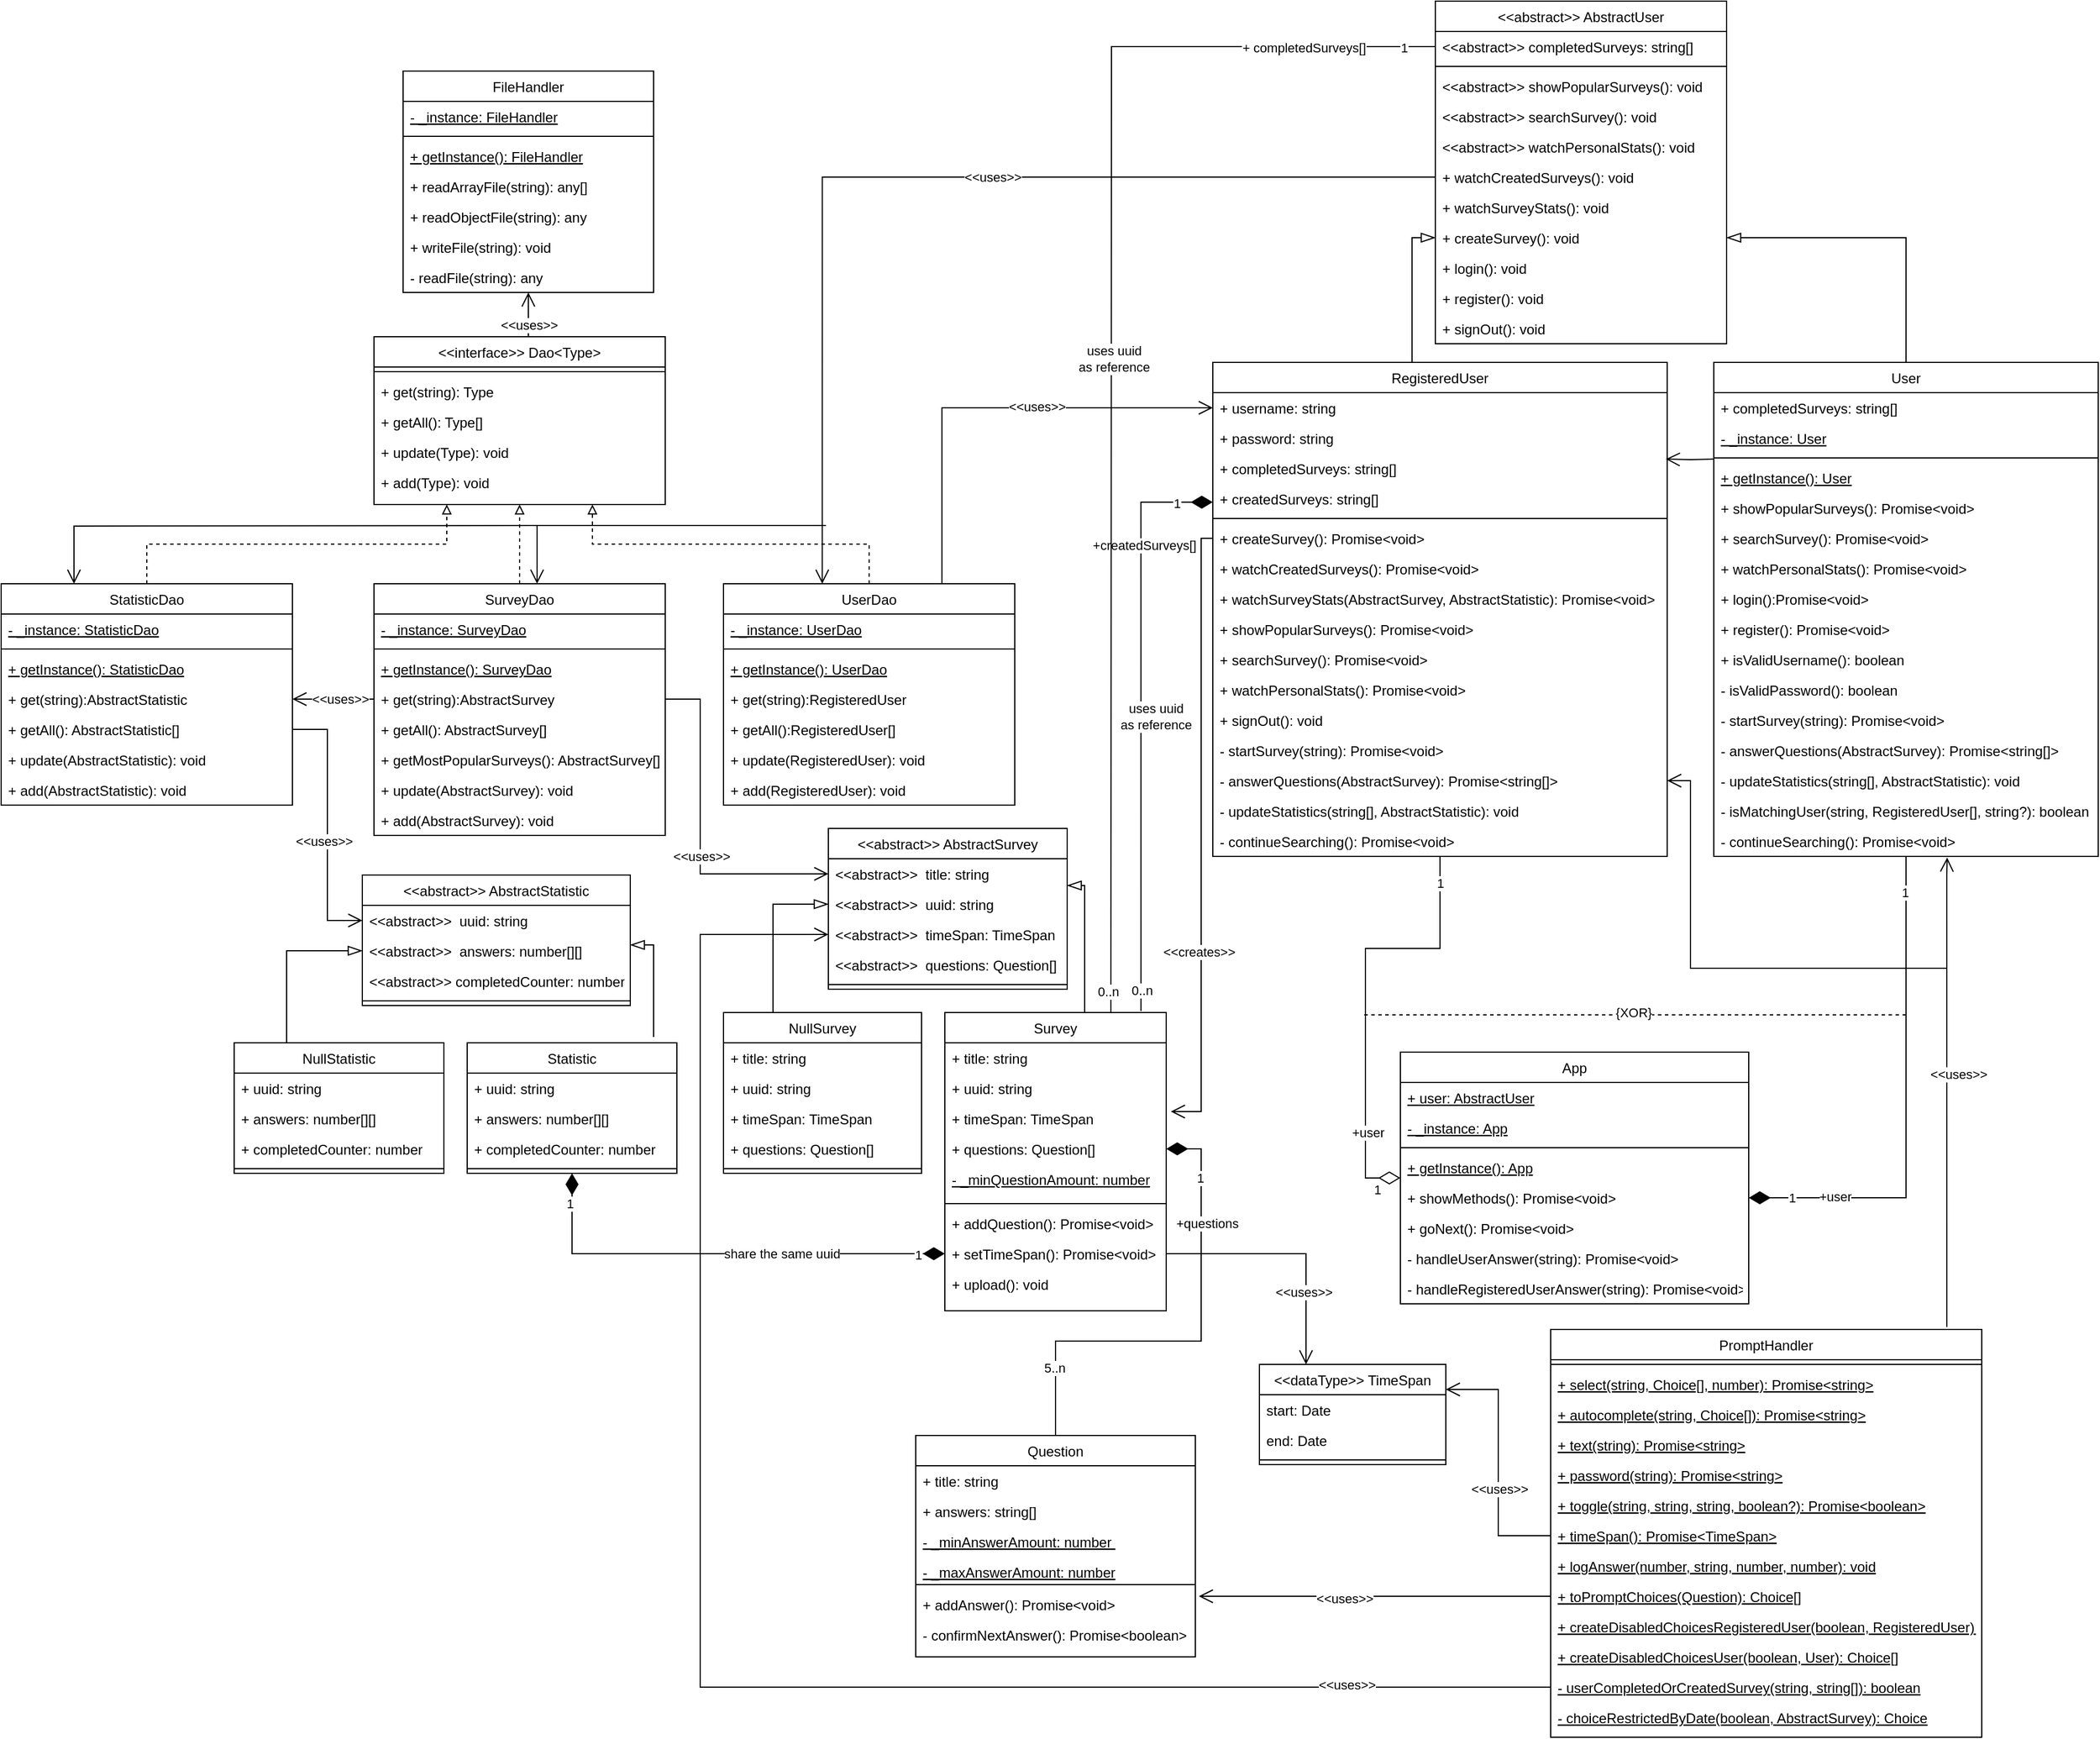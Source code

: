 <mxfile version="14.9.0" type="device"><diagram id="C5RBs43oDa-KdzZeNtuy" name="Page-1"><mxGraphModel dx="2031" dy="2222" grid="1" gridSize="10" guides="1" tooltips="1" connect="1" arrows="1" fold="1" page="1" pageScale="1" pageWidth="827" pageHeight="1169" math="0" shadow="0"><root><mxCell id="WIyWlLk6GJQsqaUBKTNV-0"/><mxCell id="WIyWlLk6GJQsqaUBKTNV-1" parent="WIyWlLk6GJQsqaUBKTNV-0"/><mxCell id="zcUz9C3Q5Ogb_dtJW3CB-0" value="App&#10;" style="swimlane;fontStyle=0;align=center;verticalAlign=top;childLayout=stackLayout;horizontal=1;startSize=26;horizontalStack=0;resizeParent=1;resizeLast=0;collapsible=1;marginBottom=0;rounded=0;shadow=0;strokeWidth=1;" parent="WIyWlLk6GJQsqaUBKTNV-1" vertex="1"><mxGeometry x="1203" y="-248" width="299" height="216" as="geometry"><mxRectangle x="130" y="380" width="160" height="26" as="alternateBounds"/></mxGeometry></mxCell><mxCell id="zcUz9C3Q5Ogb_dtJW3CB-2" value="+ user: AbstractUser" style="text;align=left;verticalAlign=top;spacingLeft=4;spacingRight=4;overflow=hidden;rotatable=0;points=[[0,0.5],[1,0.5]];portConstraint=eastwest;rounded=0;shadow=0;html=0;fontStyle=4" parent="zcUz9C3Q5Ogb_dtJW3CB-0" vertex="1"><mxGeometry y="26" width="299" height="26" as="geometry"/></mxCell><mxCell id="zcUz9C3Q5Ogb_dtJW3CB-3" value="- _instance: App" style="text;align=left;verticalAlign=top;spacingLeft=4;spacingRight=4;overflow=hidden;rotatable=0;points=[[0,0.5],[1,0.5]];portConstraint=eastwest;rounded=0;shadow=0;html=0;fontStyle=4" parent="zcUz9C3Q5Ogb_dtJW3CB-0" vertex="1"><mxGeometry y="52" width="299" height="26" as="geometry"/></mxCell><mxCell id="zcUz9C3Q5Ogb_dtJW3CB-5" value="" style="line;html=1;strokeWidth=1;align=left;verticalAlign=middle;spacingTop=-1;spacingLeft=3;spacingRight=3;rotatable=0;labelPosition=right;points=[];portConstraint=eastwest;" parent="zcUz9C3Q5Ogb_dtJW3CB-0" vertex="1"><mxGeometry y="78" width="299" height="8" as="geometry"/></mxCell><mxCell id="7D_P9f6yshqw-pJb3EBC-60" value="+ getInstance(): App" style="text;align=left;verticalAlign=top;spacingLeft=4;spacingRight=4;overflow=hidden;rotatable=0;points=[[0,0.5],[1,0.5]];portConstraint=eastwest;rounded=0;shadow=0;html=0;fontStyle=4" vertex="1" parent="zcUz9C3Q5Ogb_dtJW3CB-0"><mxGeometry y="86" width="299" height="26" as="geometry"/></mxCell><mxCell id="zcUz9C3Q5Ogb_dtJW3CB-6" value="+ showMethods(): Promise&lt;void&gt;" style="text;align=left;verticalAlign=top;spacingLeft=4;spacingRight=4;overflow=hidden;rotatable=0;points=[[0,0.5],[1,0.5]];portConstraint=eastwest;fontStyle=0" parent="zcUz9C3Q5Ogb_dtJW3CB-0" vertex="1"><mxGeometry y="112" width="299" height="26" as="geometry"/></mxCell><mxCell id="zcUz9C3Q5Ogb_dtJW3CB-7" value="+ goNext(): Promise&lt;void&gt;" style="text;align=left;verticalAlign=top;spacingLeft=4;spacingRight=4;overflow=hidden;rotatable=0;points=[[0,0.5],[1,0.5]];portConstraint=eastwest;fontStyle=0" parent="zcUz9C3Q5Ogb_dtJW3CB-0" vertex="1"><mxGeometry y="138" width="299" height="26" as="geometry"/></mxCell><mxCell id="zcUz9C3Q5Ogb_dtJW3CB-8" value="- handleUserAnswer(string): Promise&lt;void&gt;" style="text;align=left;verticalAlign=top;spacingLeft=4;spacingRight=4;overflow=hidden;rotatable=0;points=[[0,0.5],[1,0.5]];portConstraint=eastwest;fontStyle=0" parent="zcUz9C3Q5Ogb_dtJW3CB-0" vertex="1"><mxGeometry y="164" width="299" height="26" as="geometry"/></mxCell><mxCell id="zcUz9C3Q5Ogb_dtJW3CB-9" value="- handleRegisteredUserAnswer(string): Promise&lt;void&gt;" style="text;align=left;verticalAlign=top;spacingLeft=4;spacingRight=4;overflow=hidden;rotatable=0;points=[[0,0.5],[1,0.5]];portConstraint=eastwest;fontStyle=0" parent="zcUz9C3Q5Ogb_dtJW3CB-0" vertex="1"><mxGeometry y="190" width="299" height="26" as="geometry"/></mxCell><mxCell id="7D_P9f6yshqw-pJb3EBC-26" style="edgeStyle=orthogonalEdgeStyle;rounded=0;orthogonalLoop=1;jettySize=auto;html=1;exitX=0.5;exitY=0;exitDx=0;exitDy=0;entryX=0.75;entryY=1;entryDx=0;entryDy=0;dashed=1;endArrow=block;endFill=0;" edge="1" parent="WIyWlLk6GJQsqaUBKTNV-1" source="zcUz9C3Q5Ogb_dtJW3CB-10" target="7D_P9f6yshqw-pJb3EBC-18"><mxGeometry relative="1" as="geometry"/></mxCell><mxCell id="7D_P9f6yshqw-pJb3EBC-28" style="edgeStyle=orthogonalEdgeStyle;rounded=0;orthogonalLoop=1;jettySize=auto;html=1;exitX=0.75;exitY=0;exitDx=0;exitDy=0;endArrow=open;endFill=0;endSize=10;" edge="1" parent="WIyWlLk6GJQsqaUBKTNV-1" source="zcUz9C3Q5Ogb_dtJW3CB-10" target="zcUz9C3Q5Ogb_dtJW3CB-104"><mxGeometry relative="1" as="geometry"/></mxCell><mxCell id="7D_P9f6yshqw-pJb3EBC-29" value="&amp;lt;&amp;lt;uses&amp;gt;&amp;gt;" style="edgeLabel;html=1;align=center;verticalAlign=middle;resizable=0;points=[];" vertex="1" connectable="0" parent="7D_P9f6yshqw-pJb3EBC-28"><mxGeometry x="0.207" y="1" relative="1" as="geometry"><mxPoint x="1" as="offset"/></mxGeometry></mxCell><mxCell id="zcUz9C3Q5Ogb_dtJW3CB-10" value="UserDao" style="swimlane;fontStyle=0;align=center;verticalAlign=top;childLayout=stackLayout;horizontal=1;startSize=26;horizontalStack=0;resizeParent=1;resizeLast=0;collapsible=1;marginBottom=0;rounded=0;shadow=0;strokeWidth=1;" parent="WIyWlLk6GJQsqaUBKTNV-1" vertex="1"><mxGeometry x="622" y="-650" width="250" height="190" as="geometry"><mxRectangle x="130" y="380" width="160" height="26" as="alternateBounds"/></mxGeometry></mxCell><mxCell id="zcUz9C3Q5Ogb_dtJW3CB-14" value="- _instance: UserDao" style="text;align=left;verticalAlign=top;spacingLeft=4;spacingRight=4;overflow=hidden;rotatable=0;points=[[0,0.5],[1,0.5]];portConstraint=eastwest;rounded=0;shadow=0;html=0;fontStyle=4" parent="zcUz9C3Q5Ogb_dtJW3CB-10" vertex="1"><mxGeometry y="26" width="250" height="26" as="geometry"/></mxCell><mxCell id="zcUz9C3Q5Ogb_dtJW3CB-15" value="" style="line;html=1;strokeWidth=1;align=left;verticalAlign=middle;spacingTop=-1;spacingLeft=3;spacingRight=3;rotatable=0;labelPosition=right;points=[];portConstraint=eastwest;" parent="zcUz9C3Q5Ogb_dtJW3CB-10" vertex="1"><mxGeometry y="52" width="250" height="8" as="geometry"/></mxCell><mxCell id="7D_P9f6yshqw-pJb3EBC-57" value="+ getInstance(): UserDao" style="text;align=left;verticalAlign=top;spacingLeft=4;spacingRight=4;overflow=hidden;rotatable=0;points=[[0,0.5],[1,0.5]];portConstraint=eastwest;rounded=0;shadow=0;html=0;fontStyle=4" vertex="1" parent="zcUz9C3Q5Ogb_dtJW3CB-10"><mxGeometry y="60" width="250" height="26" as="geometry"/></mxCell><mxCell id="7D_P9f6yshqw-pJb3EBC-0" value="+ get(string):RegisteredUser" style="text;align=left;verticalAlign=top;spacingLeft=4;spacingRight=4;overflow=hidden;rotatable=0;points=[[0,0.5],[1,0.5]];portConstraint=eastwest;rounded=0;shadow=0;html=0;" vertex="1" parent="zcUz9C3Q5Ogb_dtJW3CB-10"><mxGeometry y="86" width="250" height="26" as="geometry"/></mxCell><mxCell id="7D_P9f6yshqw-pJb3EBC-1" value="+ getAll():RegisteredUser[]" style="text;align=left;verticalAlign=top;spacingLeft=4;spacingRight=4;overflow=hidden;rotatable=0;points=[[0,0.5],[1,0.5]];portConstraint=eastwest;rounded=0;shadow=0;html=0;" vertex="1" parent="zcUz9C3Q5Ogb_dtJW3CB-10"><mxGeometry y="112" width="250" height="26" as="geometry"/></mxCell><mxCell id="7D_P9f6yshqw-pJb3EBC-2" value="+ update(RegisteredUser): void" style="text;align=left;verticalAlign=top;spacingLeft=4;spacingRight=4;overflow=hidden;rotatable=0;points=[[0,0.5],[1,0.5]];portConstraint=eastwest;rounded=0;shadow=0;html=0;" vertex="1" parent="zcUz9C3Q5Ogb_dtJW3CB-10"><mxGeometry y="138" width="250" height="26" as="geometry"/></mxCell><mxCell id="7D_P9f6yshqw-pJb3EBC-3" value="+ add(RegisteredUser): void" style="text;align=left;verticalAlign=top;spacingLeft=4;spacingRight=4;overflow=hidden;rotatable=0;points=[[0,0.5],[1,0.5]];portConstraint=eastwest;rounded=0;shadow=0;html=0;" vertex="1" parent="zcUz9C3Q5Ogb_dtJW3CB-10"><mxGeometry y="164" width="250" height="26" as="geometry"/></mxCell><mxCell id="zcUz9C3Q5Ogb_dtJW3CB-27" value="FileHandler" style="swimlane;fontStyle=0;align=center;verticalAlign=top;childLayout=stackLayout;horizontal=1;startSize=26;horizontalStack=0;resizeParent=1;resizeLast=0;collapsible=1;marginBottom=0;rounded=0;shadow=0;strokeWidth=1;" parent="WIyWlLk6GJQsqaUBKTNV-1" vertex="1"><mxGeometry x="347" y="-1090" width="215" height="190" as="geometry"><mxRectangle x="130" y="380" width="160" height="26" as="alternateBounds"/></mxGeometry></mxCell><mxCell id="zcUz9C3Q5Ogb_dtJW3CB-31" value="- _instance: FileHandler" style="text;align=left;verticalAlign=top;spacingLeft=4;spacingRight=4;overflow=hidden;rotatable=0;points=[[0,0.5],[1,0.5]];portConstraint=eastwest;rounded=0;shadow=0;html=0;fontStyle=4" parent="zcUz9C3Q5Ogb_dtJW3CB-27" vertex="1"><mxGeometry y="26" width="215" height="26" as="geometry"/></mxCell><mxCell id="zcUz9C3Q5Ogb_dtJW3CB-32" value="" style="line;html=1;strokeWidth=1;align=left;verticalAlign=middle;spacingTop=-1;spacingLeft=3;spacingRight=3;rotatable=0;labelPosition=right;points=[];portConstraint=eastwest;" parent="zcUz9C3Q5Ogb_dtJW3CB-27" vertex="1"><mxGeometry y="52" width="215" height="8" as="geometry"/></mxCell><mxCell id="7D_P9f6yshqw-pJb3EBC-58" value="+ getInstance(): FileHandler" style="text;align=left;verticalAlign=top;spacingLeft=4;spacingRight=4;overflow=hidden;rotatable=0;points=[[0,0.5],[1,0.5]];portConstraint=eastwest;rounded=0;shadow=0;html=0;fontStyle=4" vertex="1" parent="zcUz9C3Q5Ogb_dtJW3CB-27"><mxGeometry y="60" width="215" height="26" as="geometry"/></mxCell><mxCell id="zcUz9C3Q5Ogb_dtJW3CB-33" value="+ readArrayFile(string): any[]" style="text;align=left;verticalAlign=top;spacingLeft=4;spacingRight=4;overflow=hidden;rotatable=0;points=[[0,0.5],[1,0.5]];portConstraint=eastwest;fontStyle=0" parent="zcUz9C3Q5Ogb_dtJW3CB-27" vertex="1"><mxGeometry y="86" width="215" height="26" as="geometry"/></mxCell><mxCell id="zcUz9C3Q5Ogb_dtJW3CB-34" value="+ readObjectFile(string): any" style="text;align=left;verticalAlign=top;spacingLeft=4;spacingRight=4;overflow=hidden;rotatable=0;points=[[0,0.5],[1,0.5]];portConstraint=eastwest;fontStyle=0" parent="zcUz9C3Q5Ogb_dtJW3CB-27" vertex="1"><mxGeometry y="112" width="215" height="26" as="geometry"/></mxCell><mxCell id="zcUz9C3Q5Ogb_dtJW3CB-35" value="+ writeFile(string): void" style="text;align=left;verticalAlign=top;spacingLeft=4;spacingRight=4;overflow=hidden;rotatable=0;points=[[0,0.5],[1,0.5]];portConstraint=eastwest;fontStyle=0" parent="zcUz9C3Q5Ogb_dtJW3CB-27" vertex="1"><mxGeometry y="138" width="215" height="26" as="geometry"/></mxCell><mxCell id="zcUz9C3Q5Ogb_dtJW3CB-36" value="- readFile(string): any" style="text;align=left;verticalAlign=top;spacingLeft=4;spacingRight=4;overflow=hidden;rotatable=0;points=[[0,0.5],[1,0.5]];portConstraint=eastwest;fontStyle=0" parent="zcUz9C3Q5Ogb_dtJW3CB-27" vertex="1"><mxGeometry y="164" width="215" height="26" as="geometry"/></mxCell><mxCell id="zcUz9C3Q5Ogb_dtJW3CB-37" value="&lt;&lt;abstract&gt;&gt; AbstractStatistic" style="swimlane;fontStyle=0;align=center;verticalAlign=top;childLayout=stackLayout;horizontal=1;startSize=26;horizontalStack=0;resizeParent=1;resizeLast=0;collapsible=1;marginBottom=0;rounded=0;shadow=0;strokeWidth=1;" parent="WIyWlLk6GJQsqaUBKTNV-1" vertex="1"><mxGeometry x="312" y="-400" width="230" height="112" as="geometry"><mxRectangle x="130" y="380" width="160" height="26" as="alternateBounds"/></mxGeometry></mxCell><mxCell id="zcUz9C3Q5Ogb_dtJW3CB-38" value="&lt;&lt;abstract&gt;&gt;  uuid: string" style="text;align=left;verticalAlign=top;spacingLeft=4;spacingRight=4;overflow=hidden;rotatable=0;points=[[0,0.5],[1,0.5]];portConstraint=eastwest;rounded=0;shadow=0;html=0;" parent="zcUz9C3Q5Ogb_dtJW3CB-37" vertex="1"><mxGeometry y="26" width="230" height="26" as="geometry"/></mxCell><mxCell id="zcUz9C3Q5Ogb_dtJW3CB-39" value="&lt;&lt;abstract&gt;&gt;  answers: number[][]" style="text;align=left;verticalAlign=top;spacingLeft=4;spacingRight=4;overflow=hidden;rotatable=0;points=[[0,0.5],[1,0.5]];portConstraint=eastwest;rounded=0;shadow=0;html=0;" parent="zcUz9C3Q5Ogb_dtJW3CB-37" vertex="1"><mxGeometry y="52" width="230" height="26" as="geometry"/></mxCell><mxCell id="zcUz9C3Q5Ogb_dtJW3CB-40" value="&lt;&lt;abstract&gt;&gt; completedCounter: number" style="text;align=left;verticalAlign=top;spacingLeft=4;spacingRight=4;overflow=hidden;rotatable=0;points=[[0,0.5],[1,0.5]];portConstraint=eastwest;rounded=0;shadow=0;html=0;" parent="zcUz9C3Q5Ogb_dtJW3CB-37" vertex="1"><mxGeometry y="78" width="230" height="26" as="geometry"/></mxCell><mxCell id="zcUz9C3Q5Ogb_dtJW3CB-42" value="" style="line;html=1;strokeWidth=1;align=left;verticalAlign=middle;spacingTop=-1;spacingLeft=3;spacingRight=3;rotatable=0;labelPosition=right;points=[];portConstraint=eastwest;" parent="zcUz9C3Q5Ogb_dtJW3CB-37" vertex="1"><mxGeometry y="104" width="230" height="8" as="geometry"/></mxCell><mxCell id="zcUz9C3Q5Ogb_dtJW3CB-44" value="&lt;&lt;abstract&gt;&gt; AbstractSurvey" style="swimlane;fontStyle=0;align=center;verticalAlign=top;childLayout=stackLayout;horizontal=1;startSize=26;horizontalStack=0;resizeParent=1;resizeLast=0;collapsible=1;marginBottom=0;rounded=0;shadow=0;strokeWidth=1;" parent="WIyWlLk6GJQsqaUBKTNV-1" vertex="1"><mxGeometry x="712" y="-440" width="205" height="138" as="geometry"><mxRectangle x="130" y="380" width="160" height="26" as="alternateBounds"/></mxGeometry></mxCell><mxCell id="zcUz9C3Q5Ogb_dtJW3CB-49" value="&lt;&lt;abstract&gt;&gt;  title: string" style="text;align=left;verticalAlign=top;spacingLeft=4;spacingRight=4;overflow=hidden;rotatable=0;points=[[0,0.5],[1,0.5]];portConstraint=eastwest;rounded=0;shadow=0;html=0;" parent="zcUz9C3Q5Ogb_dtJW3CB-44" vertex="1"><mxGeometry y="26" width="205" height="26" as="geometry"/></mxCell><mxCell id="zcUz9C3Q5Ogb_dtJW3CB-45" value="&lt;&lt;abstract&gt;&gt;  uuid: string" style="text;align=left;verticalAlign=top;spacingLeft=4;spacingRight=4;overflow=hidden;rotatable=0;points=[[0,0.5],[1,0.5]];portConstraint=eastwest;rounded=0;shadow=0;html=0;" parent="zcUz9C3Q5Ogb_dtJW3CB-44" vertex="1"><mxGeometry y="52" width="205" height="26" as="geometry"/></mxCell><mxCell id="zcUz9C3Q5Ogb_dtJW3CB-46" value="&lt;&lt;abstract&gt;&gt;  timeSpan: TimeSpan" style="text;align=left;verticalAlign=top;spacingLeft=4;spacingRight=4;overflow=hidden;rotatable=0;points=[[0,0.5],[1,0.5]];portConstraint=eastwest;rounded=0;shadow=0;html=0;" parent="zcUz9C3Q5Ogb_dtJW3CB-44" vertex="1"><mxGeometry y="78" width="205" height="26" as="geometry"/></mxCell><mxCell id="zcUz9C3Q5Ogb_dtJW3CB-47" value="&lt;&lt;abstract&gt;&gt;  questions: Question[]" style="text;align=left;verticalAlign=top;spacingLeft=4;spacingRight=4;overflow=hidden;rotatable=0;points=[[0,0.5],[1,0.5]];portConstraint=eastwest;rounded=0;shadow=0;html=0;" parent="zcUz9C3Q5Ogb_dtJW3CB-44" vertex="1"><mxGeometry y="104" width="205" height="26" as="geometry"/></mxCell><mxCell id="zcUz9C3Q5Ogb_dtJW3CB-48" value="" style="line;html=1;strokeWidth=1;align=left;verticalAlign=middle;spacingTop=-1;spacingLeft=3;spacingRight=3;rotatable=0;labelPosition=right;points=[];portConstraint=eastwest;" parent="zcUz9C3Q5Ogb_dtJW3CB-44" vertex="1"><mxGeometry y="130" width="205" height="8" as="geometry"/></mxCell><mxCell id="zcUz9C3Q5Ogb_dtJW3CB-50" value="&lt;&lt;abstract&gt;&gt; AbstractUser" style="swimlane;fontStyle=0;align=center;verticalAlign=top;childLayout=stackLayout;horizontal=1;startSize=26;horizontalStack=0;resizeParent=1;resizeLast=0;collapsible=1;marginBottom=0;rounded=0;shadow=0;strokeWidth=1;" parent="WIyWlLk6GJQsqaUBKTNV-1" vertex="1"><mxGeometry x="1233" y="-1150" width="250" height="294" as="geometry"><mxRectangle x="130" y="380" width="160" height="26" as="alternateBounds"/></mxGeometry></mxCell><mxCell id="zcUz9C3Q5Ogb_dtJW3CB-51" value="&lt;&lt;abstract&gt;&gt; completedSurveys: string[]" style="text;align=left;verticalAlign=top;spacingLeft=4;spacingRight=4;overflow=hidden;rotatable=0;points=[[0,0.5],[1,0.5]];portConstraint=eastwest;rounded=0;shadow=0;html=0;" parent="zcUz9C3Q5Ogb_dtJW3CB-50" vertex="1"><mxGeometry y="26" width="250" height="26" as="geometry"/></mxCell><mxCell id="zcUz9C3Q5Ogb_dtJW3CB-55" value="" style="line;html=1;strokeWidth=1;align=left;verticalAlign=middle;spacingTop=-1;spacingLeft=3;spacingRight=3;rotatable=0;labelPosition=right;points=[];portConstraint=eastwest;" parent="zcUz9C3Q5Ogb_dtJW3CB-50" vertex="1"><mxGeometry y="52" width="250" height="8" as="geometry"/></mxCell><mxCell id="zcUz9C3Q5Ogb_dtJW3CB-56" value="&lt;&lt;abstract&gt;&gt; showPopularSurveys(): void" style="text;align=left;verticalAlign=top;spacingLeft=4;spacingRight=4;overflow=hidden;rotatable=0;points=[[0,0.5],[1,0.5]];portConstraint=eastwest;rounded=0;shadow=0;html=0;" parent="zcUz9C3Q5Ogb_dtJW3CB-50" vertex="1"><mxGeometry y="60" width="250" height="26" as="geometry"/></mxCell><mxCell id="zcUz9C3Q5Ogb_dtJW3CB-57" value="&lt;&lt;abstract&gt;&gt; searchSurvey(): void" style="text;align=left;verticalAlign=top;spacingLeft=4;spacingRight=4;overflow=hidden;rotatable=0;points=[[0,0.5],[1,0.5]];portConstraint=eastwest;rounded=0;shadow=0;html=0;" parent="zcUz9C3Q5Ogb_dtJW3CB-50" vertex="1"><mxGeometry y="86" width="250" height="26" as="geometry"/></mxCell><mxCell id="zcUz9C3Q5Ogb_dtJW3CB-59" value="&lt;&lt;abstract&gt;&gt; watchPersonalStats(): void" style="text;align=left;verticalAlign=top;spacingLeft=4;spacingRight=4;overflow=hidden;rotatable=0;points=[[0,0.5],[1,0.5]];portConstraint=eastwest;rounded=0;shadow=0;html=0;" parent="zcUz9C3Q5Ogb_dtJW3CB-50" vertex="1"><mxGeometry y="112" width="250" height="26" as="geometry"/></mxCell><mxCell id="zcUz9C3Q5Ogb_dtJW3CB-58" value="+ watchCreatedSurveys(): void" style="text;align=left;verticalAlign=top;spacingLeft=4;spacingRight=4;overflow=hidden;rotatable=0;points=[[0,0.5],[1,0.5]];portConstraint=eastwest;rounded=0;shadow=0;html=0;" parent="zcUz9C3Q5Ogb_dtJW3CB-50" vertex="1"><mxGeometry y="138" width="250" height="26" as="geometry"/></mxCell><mxCell id="zcUz9C3Q5Ogb_dtJW3CB-60" value="+ watchSurveyStats(): void" style="text;align=left;verticalAlign=top;spacingLeft=4;spacingRight=4;overflow=hidden;rotatable=0;points=[[0,0.5],[1,0.5]];portConstraint=eastwest;rounded=0;shadow=0;html=0;" parent="zcUz9C3Q5Ogb_dtJW3CB-50" vertex="1"><mxGeometry y="164" width="250" height="26" as="geometry"/></mxCell><mxCell id="zcUz9C3Q5Ogb_dtJW3CB-62" value="+ createSurvey(): void" style="text;align=left;verticalAlign=top;spacingLeft=4;spacingRight=4;overflow=hidden;rotatable=0;points=[[0,0.5],[1,0.5]];portConstraint=eastwest;rounded=0;shadow=0;html=0;" parent="zcUz9C3Q5Ogb_dtJW3CB-50" vertex="1"><mxGeometry y="190" width="250" height="26" as="geometry"/></mxCell><mxCell id="zcUz9C3Q5Ogb_dtJW3CB-61" value="+ login(): void" style="text;align=left;verticalAlign=top;spacingLeft=4;spacingRight=4;overflow=hidden;rotatable=0;points=[[0,0.5],[1,0.5]];portConstraint=eastwest;rounded=0;shadow=0;html=0;" parent="zcUz9C3Q5Ogb_dtJW3CB-50" vertex="1"><mxGeometry y="216" width="250" height="26" as="geometry"/></mxCell><mxCell id="zcUz9C3Q5Ogb_dtJW3CB-63" value="+ register(): void" style="text;align=left;verticalAlign=top;spacingLeft=4;spacingRight=4;overflow=hidden;rotatable=0;points=[[0,0.5],[1,0.5]];portConstraint=eastwest;rounded=0;shadow=0;html=0;" parent="zcUz9C3Q5Ogb_dtJW3CB-50" vertex="1"><mxGeometry y="242" width="250" height="26" as="geometry"/></mxCell><mxCell id="7D_P9f6yshqw-pJb3EBC-53" value="+ signOut(): void" style="text;align=left;verticalAlign=top;spacingLeft=4;spacingRight=4;overflow=hidden;rotatable=0;points=[[0,0.5],[1,0.5]];portConstraint=eastwest;rounded=0;shadow=0;html=0;" vertex="1" parent="zcUz9C3Q5Ogb_dtJW3CB-50"><mxGeometry y="268" width="250" height="26" as="geometry"/></mxCell><mxCell id="4sWp_LKo6j7eCjNR2Syv-1" style="edgeStyle=orthogonalEdgeStyle;rounded=0;orthogonalLoop=1;jettySize=auto;html=1;exitX=0.5;exitY=1;exitDx=0;exitDy=0;entryX=1;entryY=0.5;entryDx=0;entryDy=0;startArrow=none;startFill=0;endArrow=diamondThin;endFill=1;strokeWidth=1;startSize=6;endSize=16;" parent="WIyWlLk6GJQsqaUBKTNV-1" source="zcUz9C3Q5Ogb_dtJW3CB-64" target="zcUz9C3Q5Ogb_dtJW3CB-6" edge="1"><mxGeometry relative="1" as="geometry"/></mxCell><mxCell id="4sWp_LKo6j7eCjNR2Syv-4" value="+user" style="edgeLabel;html=1;align=center;verticalAlign=middle;resizable=0;points=[];" parent="4sWp_LKo6j7eCjNR2Syv-1" vertex="1" connectable="0"><mxGeometry x="0.654" y="1" relative="1" as="geometry"><mxPoint y="-2" as="offset"/></mxGeometry></mxCell><mxCell id="4sWp_LKo6j7eCjNR2Syv-6" value="1" style="edgeLabel;html=1;align=center;verticalAlign=middle;resizable=0;points=[];" parent="4sWp_LKo6j7eCjNR2Syv-1" vertex="1" connectable="0"><mxGeometry x="-0.858" y="-1" relative="1" as="geometry"><mxPoint as="offset"/></mxGeometry></mxCell><mxCell id="7D_P9f6yshqw-pJb3EBC-52" value="1" style="edgeLabel;html=1;align=center;verticalAlign=middle;resizable=0;points=[];" vertex="1" connectable="0" parent="4sWp_LKo6j7eCjNR2Syv-1"><mxGeometry x="0.828" relative="1" as="geometry"><mxPoint as="offset"/></mxGeometry></mxCell><mxCell id="4sWp_LKo6j7eCjNR2Syv-9" style="edgeStyle=orthogonalEdgeStyle;rounded=0;orthogonalLoop=1;jettySize=auto;html=1;exitX=0.5;exitY=0;exitDx=0;exitDy=0;entryX=1;entryY=0.5;entryDx=0;entryDy=0;startArrow=none;startFill=0;endArrow=blockThin;endFill=0;startSize=6;endSize=10;strokeWidth=1;" parent="WIyWlLk6GJQsqaUBKTNV-1" source="zcUz9C3Q5Ogb_dtJW3CB-64" target="zcUz9C3Q5Ogb_dtJW3CB-62" edge="1"><mxGeometry relative="1" as="geometry"/></mxCell><mxCell id="zcUz9C3Q5Ogb_dtJW3CB-64" value="User" style="swimlane;fontStyle=0;align=center;verticalAlign=top;childLayout=stackLayout;horizontal=1;startSize=26;horizontalStack=0;resizeParent=1;resizeLast=0;collapsible=1;marginBottom=0;rounded=0;shadow=0;strokeWidth=1;" parent="WIyWlLk6GJQsqaUBKTNV-1" vertex="1"><mxGeometry x="1472" y="-840" width="330" height="424" as="geometry"><mxRectangle x="130" y="380" width="160" height="26" as="alternateBounds"/></mxGeometry></mxCell><mxCell id="zcUz9C3Q5Ogb_dtJW3CB-65" value="+ completedSurveys: string[]" style="text;align=left;verticalAlign=top;spacingLeft=4;spacingRight=4;overflow=hidden;rotatable=0;points=[[0,0.5],[1,0.5]];portConstraint=eastwest;rounded=0;shadow=0;html=0;" parent="zcUz9C3Q5Ogb_dtJW3CB-64" vertex="1"><mxGeometry y="26" width="330" height="26" as="geometry"/></mxCell><mxCell id="zcUz9C3Q5Ogb_dtJW3CB-75" value="- _instance: User" style="text;align=left;verticalAlign=top;spacingLeft=4;spacingRight=4;overflow=hidden;rotatable=0;points=[[0,0.5],[1,0.5]];portConstraint=eastwest;rounded=0;shadow=0;html=0;fontStyle=4" parent="zcUz9C3Q5Ogb_dtJW3CB-64" vertex="1"><mxGeometry y="52" width="330" height="26" as="geometry"/></mxCell><mxCell id="zcUz9C3Q5Ogb_dtJW3CB-66" value="" style="line;html=1;strokeWidth=1;align=left;verticalAlign=middle;spacingTop=-1;spacingLeft=3;spacingRight=3;rotatable=0;labelPosition=right;points=[];portConstraint=eastwest;" parent="zcUz9C3Q5Ogb_dtJW3CB-64" vertex="1"><mxGeometry y="78" width="330" height="8" as="geometry"/></mxCell><mxCell id="7D_P9f6yshqw-pJb3EBC-59" value="+ getInstance(): User" style="text;align=left;verticalAlign=top;spacingLeft=4;spacingRight=4;overflow=hidden;rotatable=0;points=[[0,0.5],[1,0.5]];portConstraint=eastwest;rounded=0;shadow=0;html=0;fontStyle=4" vertex="1" parent="zcUz9C3Q5Ogb_dtJW3CB-64"><mxGeometry y="86" width="330" height="26" as="geometry"/></mxCell><mxCell id="zcUz9C3Q5Ogb_dtJW3CB-67" value="+ showPopularSurveys(): Promise&lt;void&gt;" style="text;align=left;verticalAlign=top;spacingLeft=4;spacingRight=4;overflow=hidden;rotatable=0;points=[[0,0.5],[1,0.5]];portConstraint=eastwest;rounded=0;shadow=0;html=0;" parent="zcUz9C3Q5Ogb_dtJW3CB-64" vertex="1"><mxGeometry y="112" width="330" height="26" as="geometry"/></mxCell><mxCell id="zcUz9C3Q5Ogb_dtJW3CB-68" value="+ searchSurvey(): Promise&lt;void&gt;" style="text;align=left;verticalAlign=top;spacingLeft=4;spacingRight=4;overflow=hidden;rotatable=0;points=[[0,0.5],[1,0.5]];portConstraint=eastwest;rounded=0;shadow=0;html=0;" parent="zcUz9C3Q5Ogb_dtJW3CB-64" vertex="1"><mxGeometry y="138" width="330" height="26" as="geometry"/></mxCell><mxCell id="zcUz9C3Q5Ogb_dtJW3CB-69" value="+ watchPersonalStats(): Promise&lt;void&gt;" style="text;align=left;verticalAlign=top;spacingLeft=4;spacingRight=4;overflow=hidden;rotatable=0;points=[[0,0.5],[1,0.5]];portConstraint=eastwest;rounded=0;shadow=0;html=0;" parent="zcUz9C3Q5Ogb_dtJW3CB-64" vertex="1"><mxGeometry y="164" width="330" height="26" as="geometry"/></mxCell><mxCell id="zcUz9C3Q5Ogb_dtJW3CB-73" value="+ login():Promise&lt;void&gt;" style="text;align=left;verticalAlign=top;spacingLeft=4;spacingRight=4;overflow=hidden;rotatable=0;points=[[0,0.5],[1,0.5]];portConstraint=eastwest;rounded=0;shadow=0;html=0;" parent="zcUz9C3Q5Ogb_dtJW3CB-64" vertex="1"><mxGeometry y="190" width="330" height="26" as="geometry"/></mxCell><mxCell id="zcUz9C3Q5Ogb_dtJW3CB-74" value="+ register(): Promise&lt;void&gt;" style="text;align=left;verticalAlign=top;spacingLeft=4;spacingRight=4;overflow=hidden;rotatable=0;points=[[0,0.5],[1,0.5]];portConstraint=eastwest;rounded=0;shadow=0;html=0;" parent="zcUz9C3Q5Ogb_dtJW3CB-64" vertex="1"><mxGeometry y="216" width="330" height="26" as="geometry"/></mxCell><mxCell id="zcUz9C3Q5Ogb_dtJW3CB-76" value="+ isValidUsername(): boolean" style="text;align=left;verticalAlign=top;spacingLeft=4;spacingRight=4;overflow=hidden;rotatable=0;points=[[0,0.5],[1,0.5]];portConstraint=eastwest;rounded=0;shadow=0;html=0;" parent="zcUz9C3Q5Ogb_dtJW3CB-64" vertex="1"><mxGeometry y="242" width="330" height="26" as="geometry"/></mxCell><mxCell id="zcUz9C3Q5Ogb_dtJW3CB-77" value="- isValidPassword(): boolean" style="text;align=left;verticalAlign=top;spacingLeft=4;spacingRight=4;overflow=hidden;rotatable=0;points=[[0,0.5],[1,0.5]];portConstraint=eastwest;rounded=0;shadow=0;html=0;" parent="zcUz9C3Q5Ogb_dtJW3CB-64" vertex="1"><mxGeometry y="268" width="330" height="26" as="geometry"/></mxCell><mxCell id="zcUz9C3Q5Ogb_dtJW3CB-79" value="- startSurvey(string): Promise&lt;void&gt;" style="text;align=left;verticalAlign=top;spacingLeft=4;spacingRight=4;overflow=hidden;rotatable=0;points=[[0,0.5],[1,0.5]];portConstraint=eastwest;rounded=0;shadow=0;html=0;" parent="zcUz9C3Q5Ogb_dtJW3CB-64" vertex="1"><mxGeometry y="294" width="330" height="26" as="geometry"/></mxCell><mxCell id="zcUz9C3Q5Ogb_dtJW3CB-80" value="- answerQuestions(AbstractSurvey): Promise&lt;string[]&gt;" style="text;align=left;verticalAlign=top;spacingLeft=4;spacingRight=4;overflow=hidden;rotatable=0;points=[[0,0.5],[1,0.5]];portConstraint=eastwest;rounded=0;shadow=0;html=0;" parent="zcUz9C3Q5Ogb_dtJW3CB-64" vertex="1"><mxGeometry y="320" width="330" height="26" as="geometry"/></mxCell><mxCell id="zcUz9C3Q5Ogb_dtJW3CB-82" value="- updateStatistics(string[], AbstractStatistic): void" style="text;align=left;verticalAlign=top;spacingLeft=4;spacingRight=4;overflow=hidden;rotatable=0;points=[[0,0.5],[1,0.5]];portConstraint=eastwest;rounded=0;shadow=0;html=0;" parent="zcUz9C3Q5Ogb_dtJW3CB-64" vertex="1"><mxGeometry y="346" width="330" height="26" as="geometry"/></mxCell><mxCell id="zcUz9C3Q5Ogb_dtJW3CB-83" value="- isMatchingUser(string, RegisteredUser[], string?): boolean" style="text;align=left;verticalAlign=top;spacingLeft=4;spacingRight=4;overflow=hidden;rotatable=0;points=[[0,0.5],[1,0.5]];portConstraint=eastwest;rounded=0;shadow=0;html=0;" parent="zcUz9C3Q5Ogb_dtJW3CB-64" vertex="1"><mxGeometry y="372" width="330" height="26" as="geometry"/></mxCell><mxCell id="zcUz9C3Q5Ogb_dtJW3CB-84" value="- continueSearching(): Promise&lt;void&gt;" style="text;align=left;verticalAlign=top;spacingLeft=4;spacingRight=4;overflow=hidden;rotatable=0;points=[[0,0.5],[1,0.5]];portConstraint=eastwest;rounded=0;shadow=0;html=0;" parent="zcUz9C3Q5Ogb_dtJW3CB-64" vertex="1"><mxGeometry y="398" width="330" height="26" as="geometry"/></mxCell><mxCell id="4sWp_LKo6j7eCjNR2Syv-0" style="edgeStyle=orthogonalEdgeStyle;rounded=0;orthogonalLoop=1;jettySize=auto;html=1;exitX=0.5;exitY=1;exitDx=0;exitDy=0;entryX=0;entryY=0.5;entryDx=0;entryDy=0;endArrow=diamondThin;endFill=0;endSize=16;" parent="WIyWlLk6GJQsqaUBKTNV-1" source="zcUz9C3Q5Ogb_dtJW3CB-85" target="zcUz9C3Q5Ogb_dtJW3CB-0" edge="1"><mxGeometry relative="1" as="geometry"/></mxCell><mxCell id="4sWp_LKo6j7eCjNR2Syv-5" value="+user" style="edgeLabel;html=1;align=center;verticalAlign=middle;resizable=0;points=[];" parent="4sWp_LKo6j7eCjNR2Syv-0" vertex="1" connectable="0"><mxGeometry x="0.623" y="2" relative="1" as="geometry"><mxPoint as="offset"/></mxGeometry></mxCell><mxCell id="4sWp_LKo6j7eCjNR2Syv-7" value="1" style="edgeLabel;html=1;align=center;verticalAlign=middle;resizable=0;points=[];" parent="4sWp_LKo6j7eCjNR2Syv-0" vertex="1" connectable="0"><mxGeometry x="-0.877" relative="1" as="geometry"><mxPoint as="offset"/></mxGeometry></mxCell><mxCell id="7D_P9f6yshqw-pJb3EBC-51" value="1" style="edgeLabel;html=1;align=center;verticalAlign=middle;resizable=0;points=[];" vertex="1" connectable="0" parent="4sWp_LKo6j7eCjNR2Syv-0"><mxGeometry x="0.812" y="2" relative="1" as="geometry"><mxPoint x="8" y="15" as="offset"/></mxGeometry></mxCell><mxCell id="4sWp_LKo6j7eCjNR2Syv-8" style="edgeStyle=orthogonalEdgeStyle;rounded=0;orthogonalLoop=1;jettySize=auto;html=1;exitX=0.5;exitY=0;exitDx=0;exitDy=0;entryX=0;entryY=0.5;entryDx=0;entryDy=0;startArrow=none;startFill=0;endArrow=blockThin;endFill=0;startSize=6;endSize=10;strokeWidth=1;" parent="WIyWlLk6GJQsqaUBKTNV-1" source="zcUz9C3Q5Ogb_dtJW3CB-85" target="zcUz9C3Q5Ogb_dtJW3CB-62" edge="1"><mxGeometry relative="1" as="geometry"><Array as="points"><mxPoint x="1213" y="-840"/><mxPoint x="1213" y="-947"/></Array></mxGeometry></mxCell><mxCell id="zcUz9C3Q5Ogb_dtJW3CB-85" value="RegisteredUser" style="swimlane;fontStyle=0;align=center;verticalAlign=top;childLayout=stackLayout;horizontal=1;startSize=26;horizontalStack=0;resizeParent=1;resizeLast=0;collapsible=1;marginBottom=0;rounded=0;shadow=0;strokeWidth=1;" parent="WIyWlLk6GJQsqaUBKTNV-1" vertex="1"><mxGeometry x="1042" y="-840" width="390" height="424" as="geometry"><mxRectangle x="130" y="380" width="160" height="26" as="alternateBounds"/></mxGeometry></mxCell><mxCell id="zcUz9C3Q5Ogb_dtJW3CB-104" value="+ username: string" style="text;align=left;verticalAlign=top;spacingLeft=4;spacingRight=4;overflow=hidden;rotatable=0;points=[[0,0.5],[1,0.5]];portConstraint=eastwest;rounded=0;shadow=0;html=0;" parent="zcUz9C3Q5Ogb_dtJW3CB-85" vertex="1"><mxGeometry y="26" width="390" height="26" as="geometry"/></mxCell><mxCell id="zcUz9C3Q5Ogb_dtJW3CB-103" value="+ password: string" style="text;align=left;verticalAlign=top;spacingLeft=4;spacingRight=4;overflow=hidden;rotatable=0;points=[[0,0.5],[1,0.5]];portConstraint=eastwest;rounded=0;shadow=0;html=0;" parent="zcUz9C3Q5Ogb_dtJW3CB-85" vertex="1"><mxGeometry y="52" width="390" height="26" as="geometry"/></mxCell><mxCell id="zcUz9C3Q5Ogb_dtJW3CB-86" value="+ completedSurveys: string[]" style="text;align=left;verticalAlign=top;spacingLeft=4;spacingRight=4;overflow=hidden;rotatable=0;points=[[0,0.5],[1,0.5]];portConstraint=eastwest;rounded=0;shadow=0;html=0;" parent="zcUz9C3Q5Ogb_dtJW3CB-85" vertex="1"><mxGeometry y="78" width="390" height="26" as="geometry"/></mxCell><mxCell id="zcUz9C3Q5Ogb_dtJW3CB-87" value="+ createdSurveys: string[]" style="text;align=left;verticalAlign=top;spacingLeft=4;spacingRight=4;overflow=hidden;rotatable=0;points=[[0,0.5],[1,0.5]];portConstraint=eastwest;rounded=0;shadow=0;html=0;" parent="zcUz9C3Q5Ogb_dtJW3CB-85" vertex="1"><mxGeometry y="104" width="390" height="26" as="geometry"/></mxCell><mxCell id="zcUz9C3Q5Ogb_dtJW3CB-88" value="" style="line;html=1;strokeWidth=1;align=left;verticalAlign=middle;spacingTop=-1;spacingLeft=3;spacingRight=3;rotatable=0;labelPosition=right;points=[];portConstraint=eastwest;" parent="zcUz9C3Q5Ogb_dtJW3CB-85" vertex="1"><mxGeometry y="130" width="390" height="8" as="geometry"/></mxCell><mxCell id="zcUz9C3Q5Ogb_dtJW3CB-105" value="+ createSurvey(): Promise&lt;void&gt;" style="text;align=left;verticalAlign=top;spacingLeft=4;spacingRight=4;overflow=hidden;rotatable=0;points=[[0,0.5],[1,0.5]];portConstraint=eastwest;rounded=0;shadow=0;html=0;" parent="zcUz9C3Q5Ogb_dtJW3CB-85" vertex="1"><mxGeometry y="138" width="390" height="26" as="geometry"/></mxCell><mxCell id="zcUz9C3Q5Ogb_dtJW3CB-106" value="+ watchCreatedSurveys(): Promise&lt;void&gt;" style="text;align=left;verticalAlign=top;spacingLeft=4;spacingRight=4;overflow=hidden;rotatable=0;points=[[0,0.5],[1,0.5]];portConstraint=eastwest;rounded=0;shadow=0;html=0;" parent="zcUz9C3Q5Ogb_dtJW3CB-85" vertex="1"><mxGeometry y="164" width="390" height="26" as="geometry"/></mxCell><mxCell id="zcUz9C3Q5Ogb_dtJW3CB-107" value="+ watchSurveyStats(AbstractSurvey, AbstractStatistic): Promise&lt;void&gt;" style="text;align=left;verticalAlign=top;spacingLeft=4;spacingRight=4;overflow=hidden;rotatable=0;points=[[0,0.5],[1,0.5]];portConstraint=eastwest;rounded=0;shadow=0;html=0;" parent="zcUz9C3Q5Ogb_dtJW3CB-85" vertex="1"><mxGeometry y="190" width="390" height="26" as="geometry"/></mxCell><mxCell id="zcUz9C3Q5Ogb_dtJW3CB-89" value="+ showPopularSurveys(): Promise&lt;void&gt;" style="text;align=left;verticalAlign=top;spacingLeft=4;spacingRight=4;overflow=hidden;rotatable=0;points=[[0,0.5],[1,0.5]];portConstraint=eastwest;rounded=0;shadow=0;html=0;" parent="zcUz9C3Q5Ogb_dtJW3CB-85" vertex="1"><mxGeometry y="216" width="390" height="26" as="geometry"/></mxCell><mxCell id="zcUz9C3Q5Ogb_dtJW3CB-90" value="+ searchSurvey(): Promise&lt;void&gt;" style="text;align=left;verticalAlign=top;spacingLeft=4;spacingRight=4;overflow=hidden;rotatable=0;points=[[0,0.5],[1,0.5]];portConstraint=eastwest;rounded=0;shadow=0;html=0;" parent="zcUz9C3Q5Ogb_dtJW3CB-85" vertex="1"><mxGeometry y="242" width="390" height="26" as="geometry"/></mxCell><mxCell id="zcUz9C3Q5Ogb_dtJW3CB-91" value="+ watchPersonalStats(): Promise&lt;void&gt;" style="text;align=left;verticalAlign=top;spacingLeft=4;spacingRight=4;overflow=hidden;rotatable=0;points=[[0,0.5],[1,0.5]];portConstraint=eastwest;rounded=0;shadow=0;html=0;" parent="zcUz9C3Q5Ogb_dtJW3CB-85" vertex="1"><mxGeometry y="268" width="390" height="26" as="geometry"/></mxCell><mxCell id="7D_P9f6yshqw-pJb3EBC-54" value="+ signOut(): void" style="text;align=left;verticalAlign=top;spacingLeft=4;spacingRight=4;overflow=hidden;rotatable=0;points=[[0,0.5],[1,0.5]];portConstraint=eastwest;rounded=0;shadow=0;html=0;" vertex="1" parent="zcUz9C3Q5Ogb_dtJW3CB-85"><mxGeometry y="294" width="390" height="26" as="geometry"/></mxCell><mxCell id="zcUz9C3Q5Ogb_dtJW3CB-96" value="- startSurvey(string): Promise&lt;void&gt;" style="text;align=left;verticalAlign=top;spacingLeft=4;spacingRight=4;overflow=hidden;rotatable=0;points=[[0,0.5],[1,0.5]];portConstraint=eastwest;rounded=0;shadow=0;html=0;" parent="zcUz9C3Q5Ogb_dtJW3CB-85" vertex="1"><mxGeometry y="320" width="390" height="26" as="geometry"/></mxCell><mxCell id="zcUz9C3Q5Ogb_dtJW3CB-97" value="- answerQuestions(AbstractSurvey): Promise&lt;string[]&gt;" style="text;align=left;verticalAlign=top;spacingLeft=4;spacingRight=4;overflow=hidden;rotatable=0;points=[[0,0.5],[1,0.5]];portConstraint=eastwest;rounded=0;shadow=0;html=0;" parent="zcUz9C3Q5Ogb_dtJW3CB-85" vertex="1"><mxGeometry y="346" width="390" height="26" as="geometry"/></mxCell><mxCell id="zcUz9C3Q5Ogb_dtJW3CB-99" value="- updateStatistics(string[], AbstractStatistic): void" style="text;align=left;verticalAlign=top;spacingLeft=4;spacingRight=4;overflow=hidden;rotatable=0;points=[[0,0.5],[1,0.5]];portConstraint=eastwest;rounded=0;shadow=0;html=0;" parent="zcUz9C3Q5Ogb_dtJW3CB-85" vertex="1"><mxGeometry y="372" width="390" height="26" as="geometry"/></mxCell><mxCell id="zcUz9C3Q5Ogb_dtJW3CB-102" value="- continueSearching(): Promise&lt;void&gt;" style="text;align=left;verticalAlign=top;spacingLeft=4;spacingRight=4;overflow=hidden;rotatable=0;points=[[0,0.5],[1,0.5]];portConstraint=eastwest;rounded=0;shadow=0;html=0;" parent="zcUz9C3Q5Ogb_dtJW3CB-85" vertex="1"><mxGeometry y="398" width="390" height="26" as="geometry"/></mxCell><mxCell id="4sWp_LKo6j7eCjNR2Syv-20" style="edgeStyle=orthogonalEdgeStyle;rounded=0;orthogonalLoop=1;jettySize=auto;html=1;startArrow=none;startFill=0;endArrow=blockThin;endFill=0;startSize=6;endSize=10;strokeWidth=1;" parent="WIyWlLk6GJQsqaUBKTNV-1" edge="1"><mxGeometry relative="1" as="geometry"><mxPoint x="562" y="-261" as="sourcePoint"/><mxPoint x="542" y="-340" as="targetPoint"/><Array as="points"><mxPoint x="562" y="-340"/><mxPoint x="542" y="-340"/></Array></mxGeometry></mxCell><mxCell id="4sWp_LKo6j7eCjNR2Syv-30" style="edgeStyle=orthogonalEdgeStyle;rounded=0;orthogonalLoop=1;jettySize=auto;html=1;exitX=0.5;exitY=1;exitDx=0;exitDy=0;entryX=0;entryY=0.5;entryDx=0;entryDy=0;startArrow=diamondThin;startFill=1;endArrow=diamondThin;endFill=1;startSize=16;endSize=16;strokeWidth=1;" parent="WIyWlLk6GJQsqaUBKTNV-1" source="zcUz9C3Q5Ogb_dtJW3CB-116" target="zcUz9C3Q5Ogb_dtJW3CB-134" edge="1"><mxGeometry relative="1" as="geometry"/></mxCell><mxCell id="4sWp_LKo6j7eCjNR2Syv-31" value="share the same uuid" style="edgeLabel;html=1;align=center;verticalAlign=middle;resizable=0;points=[];" parent="4sWp_LKo6j7eCjNR2Syv-30" vertex="1" connectable="0"><mxGeometry x="-0.122" y="4" relative="1" as="geometry"><mxPoint x="78" y="4" as="offset"/></mxGeometry></mxCell><mxCell id="7D_P9f6yshqw-pJb3EBC-44" value="1" style="edgeLabel;html=1;align=center;verticalAlign=middle;resizable=0;points=[];" vertex="1" connectable="0" parent="4sWp_LKo6j7eCjNR2Syv-30"><mxGeometry x="0.881" y="-1" relative="1" as="geometry"><mxPoint as="offset"/></mxGeometry></mxCell><mxCell id="7D_P9f6yshqw-pJb3EBC-45" value="1" style="edgeLabel;html=1;align=center;verticalAlign=middle;resizable=0;points=[];" vertex="1" connectable="0" parent="4sWp_LKo6j7eCjNR2Syv-30"><mxGeometry x="-0.868" y="-2" relative="1" as="geometry"><mxPoint as="offset"/></mxGeometry></mxCell><mxCell id="zcUz9C3Q5Ogb_dtJW3CB-116" value="Statistic" style="swimlane;fontStyle=0;align=center;verticalAlign=top;childLayout=stackLayout;horizontal=1;startSize=26;horizontalStack=0;resizeParent=1;resizeLast=0;collapsible=1;marginBottom=0;rounded=0;shadow=0;strokeWidth=1;" parent="WIyWlLk6GJQsqaUBKTNV-1" vertex="1"><mxGeometry x="402" y="-256" width="180" height="112" as="geometry"><mxRectangle x="130" y="380" width="160" height="26" as="alternateBounds"/></mxGeometry></mxCell><mxCell id="zcUz9C3Q5Ogb_dtJW3CB-117" value="+ uuid: string" style="text;align=left;verticalAlign=top;spacingLeft=4;spacingRight=4;overflow=hidden;rotatable=0;points=[[0,0.5],[1,0.5]];portConstraint=eastwest;rounded=0;shadow=0;html=0;" parent="zcUz9C3Q5Ogb_dtJW3CB-116" vertex="1"><mxGeometry y="26" width="180" height="26" as="geometry"/></mxCell><mxCell id="zcUz9C3Q5Ogb_dtJW3CB-118" value="+ answers: number[][]" style="text;align=left;verticalAlign=top;spacingLeft=4;spacingRight=4;overflow=hidden;rotatable=0;points=[[0,0.5],[1,0.5]];portConstraint=eastwest;rounded=0;shadow=0;html=0;" parent="zcUz9C3Q5Ogb_dtJW3CB-116" vertex="1"><mxGeometry y="52" width="180" height="26" as="geometry"/></mxCell><mxCell id="zcUz9C3Q5Ogb_dtJW3CB-119" value="+ completedCounter: number" style="text;align=left;verticalAlign=top;spacingLeft=4;spacingRight=4;overflow=hidden;rotatable=0;points=[[0,0.5],[1,0.5]];portConstraint=eastwest;rounded=0;shadow=0;html=0;" parent="zcUz9C3Q5Ogb_dtJW3CB-116" vertex="1"><mxGeometry y="78" width="180" height="26" as="geometry"/></mxCell><mxCell id="zcUz9C3Q5Ogb_dtJW3CB-120" value="" style="line;html=1;strokeWidth=1;align=left;verticalAlign=middle;spacingTop=-1;spacingLeft=3;spacingRight=3;rotatable=0;labelPosition=right;points=[];portConstraint=eastwest;" parent="zcUz9C3Q5Ogb_dtJW3CB-116" vertex="1"><mxGeometry y="104" width="180" height="8" as="geometry"/></mxCell><mxCell id="4sWp_LKo6j7eCjNR2Syv-21" style="edgeStyle=orthogonalEdgeStyle;rounded=0;orthogonalLoop=1;jettySize=auto;html=1;exitX=0.25;exitY=0;exitDx=0;exitDy=0;entryX=0;entryY=0.5;entryDx=0;entryDy=0;startArrow=none;startFill=0;endArrow=blockThin;endFill=0;startSize=6;endSize=10;strokeWidth=1;" parent="WIyWlLk6GJQsqaUBKTNV-1" source="zcUz9C3Q5Ogb_dtJW3CB-121" target="zcUz9C3Q5Ogb_dtJW3CB-39" edge="1"><mxGeometry relative="1" as="geometry"/></mxCell><mxCell id="zcUz9C3Q5Ogb_dtJW3CB-121" value="NullStatistic" style="swimlane;fontStyle=0;align=center;verticalAlign=top;childLayout=stackLayout;horizontal=1;startSize=26;horizontalStack=0;resizeParent=1;resizeLast=0;collapsible=1;marginBottom=0;rounded=0;shadow=0;strokeWidth=1;" parent="WIyWlLk6GJQsqaUBKTNV-1" vertex="1"><mxGeometry x="202" y="-256" width="180" height="112" as="geometry"><mxRectangle x="130" y="380" width="160" height="26" as="alternateBounds"/></mxGeometry></mxCell><mxCell id="zcUz9C3Q5Ogb_dtJW3CB-122" value="+ uuid: string" style="text;align=left;verticalAlign=top;spacingLeft=4;spacingRight=4;overflow=hidden;rotatable=0;points=[[0,0.5],[1,0.5]];portConstraint=eastwest;rounded=0;shadow=0;html=0;" parent="zcUz9C3Q5Ogb_dtJW3CB-121" vertex="1"><mxGeometry y="26" width="180" height="26" as="geometry"/></mxCell><mxCell id="zcUz9C3Q5Ogb_dtJW3CB-123" value="+ answers: number[][]" style="text;align=left;verticalAlign=top;spacingLeft=4;spacingRight=4;overflow=hidden;rotatable=0;points=[[0,0.5],[1,0.5]];portConstraint=eastwest;rounded=0;shadow=0;html=0;" parent="zcUz9C3Q5Ogb_dtJW3CB-121" vertex="1"><mxGeometry y="52" width="180" height="26" as="geometry"/></mxCell><mxCell id="zcUz9C3Q5Ogb_dtJW3CB-124" value="+ completedCounter: number" style="text;align=left;verticalAlign=top;spacingLeft=4;spacingRight=4;overflow=hidden;rotatable=0;points=[[0,0.5],[1,0.5]];portConstraint=eastwest;rounded=0;shadow=0;html=0;" parent="zcUz9C3Q5Ogb_dtJW3CB-121" vertex="1"><mxGeometry y="78" width="180" height="26" as="geometry"/></mxCell><mxCell id="zcUz9C3Q5Ogb_dtJW3CB-125" value="" style="line;html=1;strokeWidth=1;align=left;verticalAlign=middle;spacingTop=-1;spacingLeft=3;spacingRight=3;rotatable=0;labelPosition=right;points=[];portConstraint=eastwest;" parent="zcUz9C3Q5Ogb_dtJW3CB-121" vertex="1"><mxGeometry y="104" width="180" height="8" as="geometry"/></mxCell><mxCell id="4sWp_LKo6j7eCjNR2Syv-19" style="edgeStyle=orthogonalEdgeStyle;rounded=0;orthogonalLoop=1;jettySize=auto;html=1;exitX=0.75;exitY=0;exitDx=0;exitDy=0;entryX=1;entryY=-0.115;entryDx=0;entryDy=0;entryPerimeter=0;startArrow=none;startFill=0;endArrow=blockThin;endFill=0;startSize=6;endSize=10;strokeWidth=1;" parent="WIyWlLk6GJQsqaUBKTNV-1" source="zcUz9C3Q5Ogb_dtJW3CB-126" target="zcUz9C3Q5Ogb_dtJW3CB-45" edge="1"><mxGeometry relative="1" as="geometry"><Array as="points"><mxPoint x="932" y="-282"/><mxPoint x="932" y="-391"/></Array></mxGeometry></mxCell><mxCell id="zcUz9C3Q5Ogb_dtJW3CB-126" value="Survey" style="swimlane;fontStyle=0;align=center;verticalAlign=top;childLayout=stackLayout;horizontal=1;startSize=26;horizontalStack=0;resizeParent=1;resizeLast=0;collapsible=1;marginBottom=0;rounded=0;shadow=0;strokeWidth=1;" parent="WIyWlLk6GJQsqaUBKTNV-1" vertex="1"><mxGeometry x="812" y="-282" width="190" height="256" as="geometry"><mxRectangle x="130" y="380" width="160" height="26" as="alternateBounds"/></mxGeometry></mxCell><mxCell id="zcUz9C3Q5Ogb_dtJW3CB-127" value="+ title: string" style="text;align=left;verticalAlign=top;spacingLeft=4;spacingRight=4;overflow=hidden;rotatable=0;points=[[0,0.5],[1,0.5]];portConstraint=eastwest;rounded=0;shadow=0;html=0;" parent="zcUz9C3Q5Ogb_dtJW3CB-126" vertex="1"><mxGeometry y="26" width="190" height="26" as="geometry"/></mxCell><mxCell id="zcUz9C3Q5Ogb_dtJW3CB-128" value="+ uuid: string" style="text;align=left;verticalAlign=top;spacingLeft=4;spacingRight=4;overflow=hidden;rotatable=0;points=[[0,0.5],[1,0.5]];portConstraint=eastwest;rounded=0;shadow=0;html=0;" parent="zcUz9C3Q5Ogb_dtJW3CB-126" vertex="1"><mxGeometry y="52" width="190" height="26" as="geometry"/></mxCell><mxCell id="zcUz9C3Q5Ogb_dtJW3CB-129" value="+ timeSpan: TimeSpan" style="text;align=left;verticalAlign=top;spacingLeft=4;spacingRight=4;overflow=hidden;rotatable=0;points=[[0,0.5],[1,0.5]];portConstraint=eastwest;rounded=0;shadow=0;html=0;" parent="zcUz9C3Q5Ogb_dtJW3CB-126" vertex="1"><mxGeometry y="78" width="190" height="26" as="geometry"/></mxCell><mxCell id="zcUz9C3Q5Ogb_dtJW3CB-130" value="+ questions: Question[]" style="text;align=left;verticalAlign=top;spacingLeft=4;spacingRight=4;overflow=hidden;rotatable=0;points=[[0,0.5],[1,0.5]];portConstraint=eastwest;rounded=0;shadow=0;html=0;" parent="zcUz9C3Q5Ogb_dtJW3CB-126" vertex="1"><mxGeometry y="104" width="190" height="26" as="geometry"/></mxCell><mxCell id="zcUz9C3Q5Ogb_dtJW3CB-136" value="- _minQuestionAmount: number" style="text;align=left;verticalAlign=top;spacingLeft=4;spacingRight=4;overflow=hidden;rotatable=0;points=[[0,0.5],[1,0.5]];portConstraint=eastwest;rounded=0;shadow=0;html=0;fontStyle=4" parent="zcUz9C3Q5Ogb_dtJW3CB-126" vertex="1"><mxGeometry y="130" width="190" height="30" as="geometry"/></mxCell><mxCell id="zcUz9C3Q5Ogb_dtJW3CB-131" value="" style="line;html=1;strokeWidth=1;align=left;verticalAlign=middle;spacingTop=-1;spacingLeft=3;spacingRight=3;rotatable=0;labelPosition=right;points=[];portConstraint=eastwest;" parent="zcUz9C3Q5Ogb_dtJW3CB-126" vertex="1"><mxGeometry y="160" width="190" height="8" as="geometry"/></mxCell><mxCell id="zcUz9C3Q5Ogb_dtJW3CB-132" value="+ addQuestion(): Promise&lt;void&gt;" style="text;align=left;verticalAlign=top;spacingLeft=4;spacingRight=4;overflow=hidden;rotatable=0;points=[[0,0.5],[1,0.5]];portConstraint=eastwest;rounded=0;shadow=0;html=0;" parent="zcUz9C3Q5Ogb_dtJW3CB-126" vertex="1"><mxGeometry y="168" width="190" height="26" as="geometry"/></mxCell><mxCell id="zcUz9C3Q5Ogb_dtJW3CB-134" value="+ setTimeSpan(): Promise&lt;void&gt;" style="text;align=left;verticalAlign=top;spacingLeft=4;spacingRight=4;overflow=hidden;rotatable=0;points=[[0,0.5],[1,0.5]];portConstraint=eastwest;rounded=0;shadow=0;html=0;" parent="zcUz9C3Q5Ogb_dtJW3CB-126" vertex="1"><mxGeometry y="194" width="190" height="26" as="geometry"/></mxCell><mxCell id="zcUz9C3Q5Ogb_dtJW3CB-135" value="+ upload(): void" style="text;align=left;verticalAlign=top;spacingLeft=4;spacingRight=4;overflow=hidden;rotatable=0;points=[[0,0.5],[1,0.5]];portConstraint=eastwest;rounded=0;shadow=0;html=0;" parent="zcUz9C3Q5Ogb_dtJW3CB-126" vertex="1"><mxGeometry y="220" width="190" height="26" as="geometry"/></mxCell><mxCell id="4sWp_LKo6j7eCjNR2Syv-18" style="edgeStyle=orthogonalEdgeStyle;rounded=0;orthogonalLoop=1;jettySize=auto;html=1;exitX=0.25;exitY=0;exitDx=0;exitDy=0;entryX=0;entryY=0.5;entryDx=0;entryDy=0;startArrow=none;startFill=0;endArrow=blockThin;endFill=0;startSize=6;endSize=10;strokeWidth=1;" parent="WIyWlLk6GJQsqaUBKTNV-1" source="zcUz9C3Q5Ogb_dtJW3CB-137" target="zcUz9C3Q5Ogb_dtJW3CB-45" edge="1"><mxGeometry relative="1" as="geometry"/></mxCell><mxCell id="zcUz9C3Q5Ogb_dtJW3CB-137" value="NullSurvey" style="swimlane;fontStyle=0;align=center;verticalAlign=top;childLayout=stackLayout;horizontal=1;startSize=26;horizontalStack=0;resizeParent=1;resizeLast=0;collapsible=1;marginBottom=0;rounded=0;shadow=0;strokeWidth=1;" parent="WIyWlLk6GJQsqaUBKTNV-1" vertex="1"><mxGeometry x="622" y="-282" width="170" height="138" as="geometry"><mxRectangle x="130" y="380" width="160" height="26" as="alternateBounds"/></mxGeometry></mxCell><mxCell id="zcUz9C3Q5Ogb_dtJW3CB-138" value="+ title: string" style="text;align=left;verticalAlign=top;spacingLeft=4;spacingRight=4;overflow=hidden;rotatable=0;points=[[0,0.5],[1,0.5]];portConstraint=eastwest;rounded=0;shadow=0;html=0;" parent="zcUz9C3Q5Ogb_dtJW3CB-137" vertex="1"><mxGeometry y="26" width="170" height="26" as="geometry"/></mxCell><mxCell id="zcUz9C3Q5Ogb_dtJW3CB-139" value="+ uuid: string" style="text;align=left;verticalAlign=top;spacingLeft=4;spacingRight=4;overflow=hidden;rotatable=0;points=[[0,0.5],[1,0.5]];portConstraint=eastwest;rounded=0;shadow=0;html=0;" parent="zcUz9C3Q5Ogb_dtJW3CB-137" vertex="1"><mxGeometry y="52" width="170" height="26" as="geometry"/></mxCell><mxCell id="zcUz9C3Q5Ogb_dtJW3CB-140" value="+ timeSpan: TimeSpan" style="text;align=left;verticalAlign=top;spacingLeft=4;spacingRight=4;overflow=hidden;rotatable=0;points=[[0,0.5],[1,0.5]];portConstraint=eastwest;rounded=0;shadow=0;html=0;" parent="zcUz9C3Q5Ogb_dtJW3CB-137" vertex="1"><mxGeometry y="78" width="170" height="26" as="geometry"/></mxCell><mxCell id="zcUz9C3Q5Ogb_dtJW3CB-141" value="+ questions: Question[]" style="text;align=left;verticalAlign=top;spacingLeft=4;spacingRight=4;overflow=hidden;rotatable=0;points=[[0,0.5],[1,0.5]];portConstraint=eastwest;rounded=0;shadow=0;html=0;" parent="zcUz9C3Q5Ogb_dtJW3CB-137" vertex="1"><mxGeometry y="104" width="170" height="26" as="geometry"/></mxCell><mxCell id="zcUz9C3Q5Ogb_dtJW3CB-142" value="" style="line;html=1;strokeWidth=1;align=left;verticalAlign=middle;spacingTop=-1;spacingLeft=3;spacingRight=3;rotatable=0;labelPosition=right;points=[];portConstraint=eastwest;" parent="zcUz9C3Q5Ogb_dtJW3CB-137" vertex="1"><mxGeometry y="130" width="170" height="8" as="geometry"/></mxCell><mxCell id="4sWp_LKo6j7eCjNR2Syv-23" style="edgeStyle=orthogonalEdgeStyle;rounded=0;orthogonalLoop=1;jettySize=auto;html=1;exitX=0.5;exitY=0;exitDx=0;exitDy=0;entryX=1;entryY=0.5;entryDx=0;entryDy=0;startArrow=none;startFill=0;endArrow=diamondThin;endFill=1;startSize=6;endSize=16;strokeWidth=1;" parent="WIyWlLk6GJQsqaUBKTNV-1" source="zcUz9C3Q5Ogb_dtJW3CB-143" target="zcUz9C3Q5Ogb_dtJW3CB-130" edge="1"><mxGeometry relative="1" as="geometry"><Array as="points"><mxPoint x="907"/><mxPoint x="1032"/><mxPoint x="1032" y="-165"/></Array></mxGeometry></mxCell><mxCell id="4sWp_LKo6j7eCjNR2Syv-24" value="+questions" style="edgeLabel;html=1;align=center;verticalAlign=middle;resizable=0;points=[];" parent="4sWp_LKo6j7eCjNR2Syv-23" vertex="1" connectable="0"><mxGeometry x="0.669" y="2" relative="1" as="geometry"><mxPoint x="7" y="27" as="offset"/></mxGeometry></mxCell><mxCell id="4sWp_LKo6j7eCjNR2Syv-25" value="1" style="edgeLabel;html=1;align=center;verticalAlign=middle;resizable=0;points=[];" parent="4sWp_LKo6j7eCjNR2Syv-23" vertex="1" connectable="0"><mxGeometry x="0.727" y="1" relative="1" as="geometry"><mxPoint as="offset"/></mxGeometry></mxCell><mxCell id="4sWp_LKo6j7eCjNR2Syv-26" value="5..n" style="edgeLabel;html=1;align=center;verticalAlign=middle;resizable=0;points=[];" parent="4sWp_LKo6j7eCjNR2Syv-23" vertex="1" connectable="0"><mxGeometry x="-0.711" y="1" relative="1" as="geometry"><mxPoint as="offset"/></mxGeometry></mxCell><mxCell id="zcUz9C3Q5Ogb_dtJW3CB-143" value="Question" style="swimlane;fontStyle=0;align=center;verticalAlign=top;childLayout=stackLayout;horizontal=1;startSize=26;horizontalStack=0;resizeParent=1;resizeLast=0;collapsible=1;marginBottom=0;rounded=0;shadow=0;strokeWidth=1;" parent="WIyWlLk6GJQsqaUBKTNV-1" vertex="1"><mxGeometry x="787" y="81" width="240" height="190" as="geometry"><mxRectangle x="130" y="380" width="160" height="26" as="alternateBounds"/></mxGeometry></mxCell><mxCell id="zcUz9C3Q5Ogb_dtJW3CB-144" value="+ title: string" style="text;align=left;verticalAlign=top;spacingLeft=4;spacingRight=4;overflow=hidden;rotatable=0;points=[[0,0.5],[1,0.5]];portConstraint=eastwest;rounded=0;shadow=0;html=0;" parent="zcUz9C3Q5Ogb_dtJW3CB-143" vertex="1"><mxGeometry y="26" width="240" height="26" as="geometry"/></mxCell><mxCell id="zcUz9C3Q5Ogb_dtJW3CB-145" value="+ answers: string[]" style="text;align=left;verticalAlign=top;spacingLeft=4;spacingRight=4;overflow=hidden;rotatable=0;points=[[0,0.5],[1,0.5]];portConstraint=eastwest;rounded=0;shadow=0;html=0;" parent="zcUz9C3Q5Ogb_dtJW3CB-143" vertex="1"><mxGeometry y="52" width="240" height="26" as="geometry"/></mxCell><mxCell id="zcUz9C3Q5Ogb_dtJW3CB-148" value="- _minAnswerAmount: number " style="text;align=left;verticalAlign=top;spacingLeft=4;spacingRight=4;overflow=hidden;rotatable=0;points=[[0,0.5],[1,0.5]];portConstraint=eastwest;rounded=0;shadow=0;html=0;fontStyle=4" parent="zcUz9C3Q5Ogb_dtJW3CB-143" vertex="1"><mxGeometry y="78" width="240" height="26" as="geometry"/></mxCell><mxCell id="zcUz9C3Q5Ogb_dtJW3CB-153" value="- _maxAnswerAmount: number" style="text;align=left;verticalAlign=top;spacingLeft=4;spacingRight=4;overflow=hidden;rotatable=0;points=[[0,0.5],[1,0.5]];portConstraint=eastwest;rounded=0;shadow=0;html=0;fontStyle=4" parent="zcUz9C3Q5Ogb_dtJW3CB-143" vertex="1"><mxGeometry y="104" width="240" height="20" as="geometry"/></mxCell><mxCell id="zcUz9C3Q5Ogb_dtJW3CB-149" value="" style="line;html=1;strokeWidth=1;align=left;verticalAlign=middle;spacingTop=-1;spacingLeft=3;spacingRight=3;rotatable=0;labelPosition=right;points=[];portConstraint=eastwest;" parent="zcUz9C3Q5Ogb_dtJW3CB-143" vertex="1"><mxGeometry y="124" width="240" height="8" as="geometry"/></mxCell><mxCell id="zcUz9C3Q5Ogb_dtJW3CB-150" value="+ addAnswer(): Promise&lt;void&gt;" style="text;align=left;verticalAlign=top;spacingLeft=4;spacingRight=4;overflow=hidden;rotatable=0;points=[[0,0.5],[1,0.5]];portConstraint=eastwest;rounded=0;shadow=0;html=0;" parent="zcUz9C3Q5Ogb_dtJW3CB-143" vertex="1"><mxGeometry y="132" width="240" height="26" as="geometry"/></mxCell><mxCell id="zcUz9C3Q5Ogb_dtJW3CB-151" value="- confirmNextAnswer(): Promise&lt;boolean&gt;" style="text;align=left;verticalAlign=top;spacingLeft=4;spacingRight=4;overflow=hidden;rotatable=0;points=[[0,0.5],[1,0.5]];portConstraint=eastwest;rounded=0;shadow=0;html=0;" parent="zcUz9C3Q5Ogb_dtJW3CB-143" vertex="1"><mxGeometry y="158" width="240" height="26" as="geometry"/></mxCell><mxCell id="7D_P9f6yshqw-pJb3EBC-69" style="edgeStyle=orthogonalEdgeStyle;rounded=0;orthogonalLoop=1;jettySize=auto;html=1;exitX=0.919;exitY=-0.006;exitDx=0;exitDy=0;endArrow=open;endFill=0;exitPerimeter=0;jumpSize=4;endSize=10;entryX=0.607;entryY=1.038;entryDx=0;entryDy=0;entryPerimeter=0;" edge="1" parent="WIyWlLk6GJQsqaUBKTNV-1" source="-GNyBd8Ae9hSdsZQL9eN-0" target="zcUz9C3Q5Ogb_dtJW3CB-84"><mxGeometry relative="1" as="geometry"><mxPoint x="1730" y="-400" as="targetPoint"/><Array as="points"><mxPoint x="1672" y="-400"/><mxPoint x="1672" y="-400"/></Array></mxGeometry></mxCell><mxCell id="7D_P9f6yshqw-pJb3EBC-71" value="&amp;lt;&amp;lt;uses&amp;gt;&amp;gt;" style="edgeLabel;html=1;align=center;verticalAlign=middle;resizable=0;points=[];" vertex="1" connectable="0" parent="7D_P9f6yshqw-pJb3EBC-69"><mxGeometry x="-0.388" relative="1" as="geometry"><mxPoint x="10" y="-94" as="offset"/></mxGeometry></mxCell><mxCell id="7D_P9f6yshqw-pJb3EBC-70" style="edgeStyle=orthogonalEdgeStyle;rounded=0;orthogonalLoop=1;jettySize=auto;html=1;entryX=1;entryY=0.5;entryDx=0;entryDy=0;endArrow=open;endFill=0;endSize=10;" edge="1" parent="WIyWlLk6GJQsqaUBKTNV-1" target="zcUz9C3Q5Ogb_dtJW3CB-97"><mxGeometry relative="1" as="geometry"><mxPoint x="1672" y="-320" as="sourcePoint"/><Array as="points"><mxPoint x="1452" y="-320"/><mxPoint x="1452" y="-481"/></Array></mxGeometry></mxCell><mxCell id="-GNyBd8Ae9hSdsZQL9eN-0" value="PromptHandler" style="swimlane;fontStyle=0;align=center;verticalAlign=top;childLayout=stackLayout;horizontal=1;startSize=26;horizontalStack=0;resizeParent=1;resizeLast=0;collapsible=1;marginBottom=0;rounded=0;shadow=0;strokeWidth=1;" parent="WIyWlLk6GJQsqaUBKTNV-1" vertex="1"><mxGeometry x="1332" y="-10" width="370" height="350" as="geometry"><mxRectangle x="130" y="380" width="160" height="26" as="alternateBounds"/></mxGeometry></mxCell><mxCell id="-GNyBd8Ae9hSdsZQL9eN-2" value="" style="line;html=1;strokeWidth=1;align=left;verticalAlign=middle;spacingTop=-1;spacingLeft=3;spacingRight=3;rotatable=0;labelPosition=right;points=[];portConstraint=eastwest;" parent="-GNyBd8Ae9hSdsZQL9eN-0" vertex="1"><mxGeometry y="26" width="370" height="8" as="geometry"/></mxCell><mxCell id="-GNyBd8Ae9hSdsZQL9eN-3" value="+ select(string, Choice[], number): Promise&lt;string&gt;" style="text;align=left;verticalAlign=top;spacingLeft=4;spacingRight=4;overflow=hidden;rotatable=0;points=[[0,0.5],[1,0.5]];portConstraint=eastwest;fontStyle=4" parent="-GNyBd8Ae9hSdsZQL9eN-0" vertex="1"><mxGeometry y="34" width="370" height="26" as="geometry"/></mxCell><mxCell id="-GNyBd8Ae9hSdsZQL9eN-14" value="+ autocomplete(string, Choice[]): Promise&lt;string&gt;" style="text;align=left;verticalAlign=top;spacingLeft=4;spacingRight=4;overflow=hidden;rotatable=0;points=[[0,0.5],[1,0.5]];portConstraint=eastwest;fontStyle=4" parent="-GNyBd8Ae9hSdsZQL9eN-0" vertex="1"><mxGeometry y="60" width="370" height="26" as="geometry"/></mxCell><mxCell id="-GNyBd8Ae9hSdsZQL9eN-15" value="+ text(string): Promise&lt;string&gt;" style="text;align=left;verticalAlign=top;spacingLeft=4;spacingRight=4;overflow=hidden;rotatable=0;points=[[0,0.5],[1,0.5]];portConstraint=eastwest;fontStyle=4" parent="-GNyBd8Ae9hSdsZQL9eN-0" vertex="1"><mxGeometry y="86" width="370" height="26" as="geometry"/></mxCell><mxCell id="-GNyBd8Ae9hSdsZQL9eN-16" value="+ password(string): Promise&lt;string&gt;" style="text;align=left;verticalAlign=top;spacingLeft=4;spacingRight=4;overflow=hidden;rotatable=0;points=[[0,0.5],[1,0.5]];portConstraint=eastwest;fontStyle=4" parent="-GNyBd8Ae9hSdsZQL9eN-0" vertex="1"><mxGeometry y="112" width="370" height="26" as="geometry"/></mxCell><mxCell id="-GNyBd8Ae9hSdsZQL9eN-17" value="+ toggle(string, string, string, boolean?): Promise&lt;boolean&gt;" style="text;align=left;verticalAlign=top;spacingLeft=4;spacingRight=4;overflow=hidden;rotatable=0;points=[[0,0.5],[1,0.5]];portConstraint=eastwest;fontStyle=4" parent="-GNyBd8Ae9hSdsZQL9eN-0" vertex="1"><mxGeometry y="138" width="370" height="26" as="geometry"/></mxCell><mxCell id="-GNyBd8Ae9hSdsZQL9eN-18" value="+ timeSpan(): Promise&lt;TimeSpan&gt;" style="text;align=left;verticalAlign=top;spacingLeft=4;spacingRight=4;overflow=hidden;rotatable=0;points=[[0,0.5],[1,0.5]];portConstraint=eastwest;fontStyle=4" parent="-GNyBd8Ae9hSdsZQL9eN-0" vertex="1"><mxGeometry y="164" width="370" height="26" as="geometry"/></mxCell><mxCell id="-GNyBd8Ae9hSdsZQL9eN-19" value="+ logAnswer(number, string, number, number): void" style="text;align=left;verticalAlign=top;spacingLeft=4;spacingRight=4;overflow=hidden;rotatable=0;points=[[0,0.5],[1,0.5]];portConstraint=eastwest;fontStyle=4" parent="-GNyBd8Ae9hSdsZQL9eN-0" vertex="1"><mxGeometry y="190" width="370" height="26" as="geometry"/></mxCell><mxCell id="-GNyBd8Ae9hSdsZQL9eN-20" value="+ toPromptChoices(Question): Choice[]" style="text;align=left;verticalAlign=top;spacingLeft=4;spacingRight=4;overflow=hidden;rotatable=0;points=[[0,0.5],[1,0.5]];portConstraint=eastwest;fontStyle=4" parent="-GNyBd8Ae9hSdsZQL9eN-0" vertex="1"><mxGeometry y="216" width="370" height="26" as="geometry"/></mxCell><mxCell id="-GNyBd8Ae9hSdsZQL9eN-21" value="+ createDisabledChoicesRegisteredUser(boolean, RegisteredUser): Choice[]" style="text;align=left;verticalAlign=top;spacingLeft=4;spacingRight=4;overflow=hidden;rotatable=0;points=[[0,0.5],[1,0.5]];portConstraint=eastwest;fontStyle=4" parent="-GNyBd8Ae9hSdsZQL9eN-0" vertex="1"><mxGeometry y="242" width="370" height="26" as="geometry"/></mxCell><mxCell id="-GNyBd8Ae9hSdsZQL9eN-22" value="+ createDisabledChoicesUser(boolean, User): Choice[]" style="text;align=left;verticalAlign=top;spacingLeft=4;spacingRight=4;overflow=hidden;rotatable=0;points=[[0,0.5],[1,0.5]];portConstraint=eastwest;fontStyle=4" parent="-GNyBd8Ae9hSdsZQL9eN-0" vertex="1"><mxGeometry y="268" width="370" height="26" as="geometry"/></mxCell><mxCell id="-GNyBd8Ae9hSdsZQL9eN-24" value="- userCompletedOrCreatedSurvey(string, string[]): boolean" style="text;align=left;verticalAlign=top;spacingLeft=4;spacingRight=4;overflow=hidden;rotatable=0;points=[[0,0.5],[1,0.5]];portConstraint=eastwest;fontStyle=4" parent="-GNyBd8Ae9hSdsZQL9eN-0" vertex="1"><mxGeometry y="294" width="370" height="26" as="geometry"/></mxCell><mxCell id="-GNyBd8Ae9hSdsZQL9eN-23" value="- choiceRestrictedByDate(boolean, AbstractSurvey): Choice" style="text;align=left;verticalAlign=top;spacingLeft=4;spacingRight=4;overflow=hidden;rotatable=0;points=[[0,0.5],[1,0.5]];portConstraint=eastwest;fontStyle=4" parent="-GNyBd8Ae9hSdsZQL9eN-0" vertex="1"><mxGeometry y="320" width="370" height="26" as="geometry"/></mxCell><mxCell id="4sWp_LKo6j7eCjNR2Syv-2" value="" style="endArrow=none;dashed=1;html=1;" parent="WIyWlLk6GJQsqaUBKTNV-1" edge="1"><mxGeometry width="50" height="50" relative="1" as="geometry"><mxPoint x="1172" y="-280" as="sourcePoint"/><mxPoint x="1640" y="-280" as="targetPoint"/></mxGeometry></mxCell><mxCell id="4sWp_LKo6j7eCjNR2Syv-3" value="{XOR}" style="edgeLabel;html=1;align=center;verticalAlign=middle;resizable=0;points=[];" parent="4sWp_LKo6j7eCjNR2Syv-2" vertex="1" connectable="0"><mxGeometry x="-0.103" y="-2" relative="1" as="geometry"><mxPoint x="21" y="-4" as="offset"/></mxGeometry></mxCell><mxCell id="4sWp_LKo6j7eCjNR2Syv-28" style="edgeStyle=orthogonalEdgeStyle;rounded=0;orthogonalLoop=1;jettySize=auto;html=1;exitX=0;exitY=0.5;exitDx=0;exitDy=0;entryX=1.021;entryY=0.269;entryDx=0;entryDy=0;entryPerimeter=0;startArrow=none;startFill=0;endArrow=open;endFill=0;startSize=6;endSize=10;strokeWidth=1;" parent="WIyWlLk6GJQsqaUBKTNV-1" source="zcUz9C3Q5Ogb_dtJW3CB-105" target="zcUz9C3Q5Ogb_dtJW3CB-129" edge="1"><mxGeometry relative="1" as="geometry"><Array as="points"><mxPoint x="1032" y="-689"/><mxPoint x="1032" y="-197"/></Array></mxGeometry></mxCell><mxCell id="4sWp_LKo6j7eCjNR2Syv-29" value="&amp;lt;&amp;lt;creates&amp;gt;&amp;gt;" style="edgeLabel;html=1;align=center;verticalAlign=middle;resizable=0;points=[];" parent="4sWp_LKo6j7eCjNR2Syv-28" vertex="1" connectable="0"><mxGeometry x="0.38" y="-2" relative="1" as="geometry"><mxPoint as="offset"/></mxGeometry></mxCell><mxCell id="4sWp_LKo6j7eCjNR2Syv-33" style="edgeStyle=orthogonalEdgeStyle;rounded=0;orthogonalLoop=1;jettySize=auto;html=1;entryX=0.886;entryY=-0.005;entryDx=0;entryDy=0;startArrow=diamondThin;startFill=1;endArrow=none;endFill=0;startSize=16;endSize=16;strokeWidth=1;entryPerimeter=0;" parent="WIyWlLk6GJQsqaUBKTNV-1" target="zcUz9C3Q5Ogb_dtJW3CB-126" edge="1"><mxGeometry relative="1" as="geometry"><mxPoint x="1042" y="-720" as="sourcePoint"/><Array as="points"><mxPoint x="1042" y="-720"/><mxPoint x="980" y="-720"/></Array></mxGeometry></mxCell><mxCell id="4sWp_LKo6j7eCjNR2Syv-43" value="uses uuid &lt;br&gt;as reference" style="edgeLabel;html=1;align=center;verticalAlign=middle;resizable=0;points=[];" parent="4sWp_LKo6j7eCjNR2Syv-33" vertex="1" connectable="0"><mxGeometry x="-0.014" y="2" relative="1" as="geometry"><mxPoint x="10" as="offset"/></mxGeometry></mxCell><mxCell id="4sWp_LKo6j7eCjNR2Syv-44" value="1" style="edgeLabel;html=1;align=center;verticalAlign=middle;resizable=0;points=[];" parent="4sWp_LKo6j7eCjNR2Syv-33" vertex="1" connectable="0"><mxGeometry x="-0.874" y="1" relative="1" as="geometry"><mxPoint as="offset"/></mxGeometry></mxCell><mxCell id="4sWp_LKo6j7eCjNR2Syv-45" value="0..n" style="edgeLabel;html=1;align=center;verticalAlign=middle;resizable=0;points=[];" parent="4sWp_LKo6j7eCjNR2Syv-33" vertex="1" connectable="0"><mxGeometry x="0.929" relative="1" as="geometry"><mxPoint as="offset"/></mxGeometry></mxCell><mxCell id="4sWp_LKo6j7eCjNR2Syv-46" value="+createdSurveys[]" style="edgeLabel;html=1;align=center;verticalAlign=middle;resizable=0;points=[];" parent="4sWp_LKo6j7eCjNR2Syv-33" vertex="1" connectable="0"><mxGeometry x="-0.74" y="-1" relative="1" as="geometry"><mxPoint x="3" y="33" as="offset"/></mxGeometry></mxCell><mxCell id="4sWp_LKo6j7eCjNR2Syv-34" value="&lt;&lt;dataType&gt;&gt; TimeSpan" style="swimlane;fontStyle=0;align=center;verticalAlign=top;childLayout=stackLayout;horizontal=1;startSize=26;horizontalStack=0;resizeParent=1;resizeLast=0;collapsible=1;marginBottom=0;rounded=0;shadow=0;strokeWidth=1;" parent="WIyWlLk6GJQsqaUBKTNV-1" vertex="1"><mxGeometry x="1082" y="20" width="160" height="86" as="geometry"><mxRectangle x="130" y="380" width="160" height="26" as="alternateBounds"/></mxGeometry></mxCell><mxCell id="4sWp_LKo6j7eCjNR2Syv-35" value="start: Date" style="text;align=left;verticalAlign=top;spacingLeft=4;spacingRight=4;overflow=hidden;rotatable=0;points=[[0,0.5],[1,0.5]];portConstraint=eastwest;rounded=0;shadow=0;html=0;" parent="4sWp_LKo6j7eCjNR2Syv-34" vertex="1"><mxGeometry y="26" width="160" height="26" as="geometry"/></mxCell><mxCell id="4sWp_LKo6j7eCjNR2Syv-36" value="end: Date" style="text;align=left;verticalAlign=top;spacingLeft=4;spacingRight=4;overflow=hidden;rotatable=0;points=[[0,0.5],[1,0.5]];portConstraint=eastwest;rounded=0;shadow=0;html=0;" parent="4sWp_LKo6j7eCjNR2Syv-34" vertex="1"><mxGeometry y="52" width="160" height="26" as="geometry"/></mxCell><mxCell id="4sWp_LKo6j7eCjNR2Syv-38" value="" style="line;html=1;strokeWidth=1;align=left;verticalAlign=middle;spacingTop=-1;spacingLeft=3;spacingRight=3;rotatable=0;labelPosition=right;points=[];portConstraint=eastwest;" parent="4sWp_LKo6j7eCjNR2Syv-34" vertex="1"><mxGeometry y="78" width="160" height="8" as="geometry"/></mxCell><mxCell id="4sWp_LKo6j7eCjNR2Syv-39" style="edgeStyle=orthogonalEdgeStyle;rounded=0;orthogonalLoop=1;jettySize=auto;html=1;exitX=1;exitY=0.5;exitDx=0;exitDy=0;entryX=0.25;entryY=0;entryDx=0;entryDy=0;startArrow=none;startFill=0;endArrow=open;endFill=0;startSize=10;endSize=10;strokeWidth=1;" parent="WIyWlLk6GJQsqaUBKTNV-1" source="zcUz9C3Q5Ogb_dtJW3CB-134" target="4sWp_LKo6j7eCjNR2Syv-34" edge="1"><mxGeometry relative="1" as="geometry"/></mxCell><mxCell id="4sWp_LKo6j7eCjNR2Syv-40" value="&amp;lt;&amp;lt;uses&amp;gt;&amp;gt;" style="edgeLabel;html=1;align=center;verticalAlign=middle;resizable=0;points=[];" parent="4sWp_LKo6j7eCjNR2Syv-39" vertex="1" connectable="0"><mxGeometry x="0.224" y="-2" relative="1" as="geometry"><mxPoint y="21" as="offset"/></mxGeometry></mxCell><mxCell id="4sWp_LKo6j7eCjNR2Syv-41" style="edgeStyle=orthogonalEdgeStyle;rounded=0;orthogonalLoop=1;jettySize=auto;html=1;exitX=0;exitY=0.5;exitDx=0;exitDy=0;entryX=1;entryY=0.25;entryDx=0;entryDy=0;startArrow=none;startFill=0;endArrow=open;endFill=0;startSize=10;endSize=10;strokeWidth=1;" parent="WIyWlLk6GJQsqaUBKTNV-1" source="-GNyBd8Ae9hSdsZQL9eN-18" target="4sWp_LKo6j7eCjNR2Syv-34" edge="1"><mxGeometry relative="1" as="geometry"/></mxCell><mxCell id="4sWp_LKo6j7eCjNR2Syv-42" value="&amp;lt;&amp;lt;uses&amp;gt;&amp;gt;" style="edgeLabel;html=1;align=center;verticalAlign=middle;resizable=0;points=[];" parent="4sWp_LKo6j7eCjNR2Syv-41" vertex="1" connectable="0"><mxGeometry x="-0.205" y="-1" relative="1" as="geometry"><mxPoint as="offset"/></mxGeometry></mxCell><mxCell id="7D_P9f6yshqw-pJb3EBC-25" style="edgeStyle=orthogonalEdgeStyle;rounded=0;orthogonalLoop=1;jettySize=auto;html=1;exitX=0.5;exitY=0;exitDx=0;exitDy=0;entryX=0.5;entryY=1;entryDx=0;entryDy=0;endArrow=block;endFill=0;dashed=1;" edge="1" parent="WIyWlLk6GJQsqaUBKTNV-1" source="7D_P9f6yshqw-pJb3EBC-4" target="7D_P9f6yshqw-pJb3EBC-18"><mxGeometry relative="1" as="geometry"/></mxCell><mxCell id="7D_P9f6yshqw-pJb3EBC-4" value="SurveyDao" style="swimlane;fontStyle=0;align=center;verticalAlign=top;childLayout=stackLayout;horizontal=1;startSize=26;horizontalStack=0;resizeParent=1;resizeLast=0;collapsible=1;marginBottom=0;rounded=0;shadow=0;strokeWidth=1;" vertex="1" parent="WIyWlLk6GJQsqaUBKTNV-1"><mxGeometry x="322" y="-650" width="250" height="216" as="geometry"><mxRectangle x="130" y="380" width="160" height="26" as="alternateBounds"/></mxGeometry></mxCell><mxCell id="7D_P9f6yshqw-pJb3EBC-5" value="- _instance: SurveyDao" style="text;align=left;verticalAlign=top;spacingLeft=4;spacingRight=4;overflow=hidden;rotatable=0;points=[[0,0.5],[1,0.5]];portConstraint=eastwest;rounded=0;shadow=0;html=0;fontStyle=4" vertex="1" parent="7D_P9f6yshqw-pJb3EBC-4"><mxGeometry y="26" width="250" height="26" as="geometry"/></mxCell><mxCell id="7D_P9f6yshqw-pJb3EBC-6" value="" style="line;html=1;strokeWidth=1;align=left;verticalAlign=middle;spacingTop=-1;spacingLeft=3;spacingRight=3;rotatable=0;labelPosition=right;points=[];portConstraint=eastwest;" vertex="1" parent="7D_P9f6yshqw-pJb3EBC-4"><mxGeometry y="52" width="250" height="8" as="geometry"/></mxCell><mxCell id="7D_P9f6yshqw-pJb3EBC-56" value="+ getInstance(): SurveyDao" style="text;align=left;verticalAlign=top;spacingLeft=4;spacingRight=4;overflow=hidden;rotatable=0;points=[[0,0.5],[1,0.5]];portConstraint=eastwest;rounded=0;shadow=0;html=0;fontStyle=4" vertex="1" parent="7D_P9f6yshqw-pJb3EBC-4"><mxGeometry y="60" width="250" height="26" as="geometry"/></mxCell><mxCell id="7D_P9f6yshqw-pJb3EBC-7" value="+ get(string):AbstractSurvey" style="text;align=left;verticalAlign=top;spacingLeft=4;spacingRight=4;overflow=hidden;rotatable=0;points=[[0,0.5],[1,0.5]];portConstraint=eastwest;rounded=0;shadow=0;html=0;" vertex="1" parent="7D_P9f6yshqw-pJb3EBC-4"><mxGeometry y="86" width="250" height="26" as="geometry"/></mxCell><mxCell id="7D_P9f6yshqw-pJb3EBC-8" value="+ getAll(): AbstractSurvey[]" style="text;align=left;verticalAlign=top;spacingLeft=4;spacingRight=4;overflow=hidden;rotatable=0;points=[[0,0.5],[1,0.5]];portConstraint=eastwest;rounded=0;shadow=0;html=0;" vertex="1" parent="7D_P9f6yshqw-pJb3EBC-4"><mxGeometry y="112" width="250" height="26" as="geometry"/></mxCell><mxCell id="7D_P9f6yshqw-pJb3EBC-63" value="+ getMostPopularSurveys(): AbstractSurvey[]" style="text;align=left;verticalAlign=top;spacingLeft=4;spacingRight=4;overflow=hidden;rotatable=0;points=[[0,0.5],[1,0.5]];portConstraint=eastwest;rounded=0;shadow=0;html=0;" vertex="1" parent="7D_P9f6yshqw-pJb3EBC-4"><mxGeometry y="138" width="250" height="26" as="geometry"/></mxCell><mxCell id="7D_P9f6yshqw-pJb3EBC-9" value="+ update(AbstractSurvey): void" style="text;align=left;verticalAlign=top;spacingLeft=4;spacingRight=4;overflow=hidden;rotatable=0;points=[[0,0.5],[1,0.5]];portConstraint=eastwest;rounded=0;shadow=0;html=0;" vertex="1" parent="7D_P9f6yshqw-pJb3EBC-4"><mxGeometry y="164" width="250" height="26" as="geometry"/></mxCell><mxCell id="7D_P9f6yshqw-pJb3EBC-10" value="+ add(AbstractSurvey): void" style="text;align=left;verticalAlign=top;spacingLeft=4;spacingRight=4;overflow=hidden;rotatable=0;points=[[0,0.5],[1,0.5]];portConstraint=eastwest;rounded=0;shadow=0;html=0;" vertex="1" parent="7D_P9f6yshqw-pJb3EBC-4"><mxGeometry y="190" width="250" height="26" as="geometry"/></mxCell><mxCell id="7D_P9f6yshqw-pJb3EBC-27" style="edgeStyle=orthogonalEdgeStyle;rounded=0;orthogonalLoop=1;jettySize=auto;html=1;exitX=0.5;exitY=0;exitDx=0;exitDy=0;entryX=0.25;entryY=1;entryDx=0;entryDy=0;dashed=1;endArrow=block;endFill=0;" edge="1" parent="WIyWlLk6GJQsqaUBKTNV-1" source="7D_P9f6yshqw-pJb3EBC-11" target="7D_P9f6yshqw-pJb3EBC-18"><mxGeometry relative="1" as="geometry"/></mxCell><mxCell id="7D_P9f6yshqw-pJb3EBC-11" value="StatisticDao" style="swimlane;fontStyle=0;align=center;verticalAlign=top;childLayout=stackLayout;horizontal=1;startSize=26;horizontalStack=0;resizeParent=1;resizeLast=0;collapsible=1;marginBottom=0;rounded=0;shadow=0;strokeWidth=1;" vertex="1" parent="WIyWlLk6GJQsqaUBKTNV-1"><mxGeometry x="2" y="-650" width="250" height="190" as="geometry"><mxRectangle x="130" y="380" width="160" height="26" as="alternateBounds"/></mxGeometry></mxCell><mxCell id="7D_P9f6yshqw-pJb3EBC-12" value="- _instance: StatisticDao" style="text;align=left;verticalAlign=top;spacingLeft=4;spacingRight=4;overflow=hidden;rotatable=0;points=[[0,0.5],[1,0.5]];portConstraint=eastwest;rounded=0;shadow=0;html=0;fontStyle=4" vertex="1" parent="7D_P9f6yshqw-pJb3EBC-11"><mxGeometry y="26" width="250" height="26" as="geometry"/></mxCell><mxCell id="7D_P9f6yshqw-pJb3EBC-13" value="" style="line;html=1;strokeWidth=1;align=left;verticalAlign=middle;spacingTop=-1;spacingLeft=3;spacingRight=3;rotatable=0;labelPosition=right;points=[];portConstraint=eastwest;" vertex="1" parent="7D_P9f6yshqw-pJb3EBC-11"><mxGeometry y="52" width="250" height="8" as="geometry"/></mxCell><mxCell id="7D_P9f6yshqw-pJb3EBC-55" value="+ getInstance(): StatisticDao" style="text;align=left;verticalAlign=top;spacingLeft=4;spacingRight=4;overflow=hidden;rotatable=0;points=[[0,0.5],[1,0.5]];portConstraint=eastwest;rounded=0;shadow=0;html=0;fontStyle=4" vertex="1" parent="7D_P9f6yshqw-pJb3EBC-11"><mxGeometry y="60" width="250" height="26" as="geometry"/></mxCell><mxCell id="7D_P9f6yshqw-pJb3EBC-14" value="+ get(string):AbstractStatistic" style="text;align=left;verticalAlign=top;spacingLeft=4;spacingRight=4;overflow=hidden;rotatable=0;points=[[0,0.5],[1,0.5]];portConstraint=eastwest;rounded=0;shadow=0;html=0;" vertex="1" parent="7D_P9f6yshqw-pJb3EBC-11"><mxGeometry y="86" width="250" height="26" as="geometry"/></mxCell><mxCell id="7D_P9f6yshqw-pJb3EBC-15" value="+ getAll(): AbstractStatistic[]" style="text;align=left;verticalAlign=top;spacingLeft=4;spacingRight=4;overflow=hidden;rotatable=0;points=[[0,0.5],[1,0.5]];portConstraint=eastwest;rounded=0;shadow=0;html=0;" vertex="1" parent="7D_P9f6yshqw-pJb3EBC-11"><mxGeometry y="112" width="250" height="26" as="geometry"/></mxCell><mxCell id="7D_P9f6yshqw-pJb3EBC-16" value="+ update(AbstractStatistic): void" style="text;align=left;verticalAlign=top;spacingLeft=4;spacingRight=4;overflow=hidden;rotatable=0;points=[[0,0.5],[1,0.5]];portConstraint=eastwest;rounded=0;shadow=0;html=0;" vertex="1" parent="7D_P9f6yshqw-pJb3EBC-11"><mxGeometry y="138" width="250" height="26" as="geometry"/></mxCell><mxCell id="7D_P9f6yshqw-pJb3EBC-17" value="+ add(AbstractStatistic): void" style="text;align=left;verticalAlign=top;spacingLeft=4;spacingRight=4;overflow=hidden;rotatable=0;points=[[0,0.5],[1,0.5]];portConstraint=eastwest;rounded=0;shadow=0;html=0;" vertex="1" parent="7D_P9f6yshqw-pJb3EBC-11"><mxGeometry y="164" width="250" height="26" as="geometry"/></mxCell><mxCell id="7D_P9f6yshqw-pJb3EBC-42" style="edgeStyle=orthogonalEdgeStyle;rounded=0;orthogonalLoop=1;jettySize=auto;html=1;exitX=0.5;exitY=0;exitDx=0;exitDy=0;entryX=0.5;entryY=1;entryDx=0;entryDy=0;endArrow=open;endFill=0;endSize=10;" edge="1" parent="WIyWlLk6GJQsqaUBKTNV-1" source="7D_P9f6yshqw-pJb3EBC-18" target="zcUz9C3Q5Ogb_dtJW3CB-27"><mxGeometry relative="1" as="geometry"/></mxCell><mxCell id="7D_P9f6yshqw-pJb3EBC-43" value="&amp;lt;&amp;lt;uses&amp;gt;&amp;gt;" style="edgeLabel;html=1;align=center;verticalAlign=middle;resizable=0;points=[];" vertex="1" connectable="0" parent="7D_P9f6yshqw-pJb3EBC-42"><mxGeometry x="0.255" y="-1" relative="1" as="geometry"><mxPoint x="-1" y="11" as="offset"/></mxGeometry></mxCell><mxCell id="7D_P9f6yshqw-pJb3EBC-18" value="&lt;&lt;interface&gt;&gt; Dao&lt;Type&gt;" style="swimlane;fontStyle=0;align=center;verticalAlign=top;childLayout=stackLayout;horizontal=1;startSize=26;horizontalStack=0;resizeParent=1;resizeLast=0;collapsible=1;marginBottom=0;rounded=0;shadow=0;strokeWidth=1;" vertex="1" parent="WIyWlLk6GJQsqaUBKTNV-1"><mxGeometry x="322" y="-862" width="250" height="144" as="geometry"><mxRectangle x="130" y="380" width="160" height="26" as="alternateBounds"/></mxGeometry></mxCell><mxCell id="7D_P9f6yshqw-pJb3EBC-20" value="" style="line;html=1;strokeWidth=1;align=left;verticalAlign=middle;spacingTop=-1;spacingLeft=3;spacingRight=3;rotatable=0;labelPosition=right;points=[];portConstraint=eastwest;" vertex="1" parent="7D_P9f6yshqw-pJb3EBC-18"><mxGeometry y="26" width="250" height="8" as="geometry"/></mxCell><mxCell id="7D_P9f6yshqw-pJb3EBC-21" value="+ get(string): Type" style="text;align=left;verticalAlign=top;spacingLeft=4;spacingRight=4;overflow=hidden;rotatable=0;points=[[0,0.5],[1,0.5]];portConstraint=eastwest;rounded=0;shadow=0;html=0;" vertex="1" parent="7D_P9f6yshqw-pJb3EBC-18"><mxGeometry y="34" width="250" height="26" as="geometry"/></mxCell><mxCell id="7D_P9f6yshqw-pJb3EBC-22" value="+ getAll(): Type[]" style="text;align=left;verticalAlign=top;spacingLeft=4;spacingRight=4;overflow=hidden;rotatable=0;points=[[0,0.5],[1,0.5]];portConstraint=eastwest;rounded=0;shadow=0;html=0;" vertex="1" parent="7D_P9f6yshqw-pJb3EBC-18"><mxGeometry y="60" width="250" height="26" as="geometry"/></mxCell><mxCell id="7D_P9f6yshqw-pJb3EBC-23" value="+ update(Type): void" style="text;align=left;verticalAlign=top;spacingLeft=4;spacingRight=4;overflow=hidden;rotatable=0;points=[[0,0.5],[1,0.5]];portConstraint=eastwest;rounded=0;shadow=0;html=0;" vertex="1" parent="7D_P9f6yshqw-pJb3EBC-18"><mxGeometry y="86" width="250" height="26" as="geometry"/></mxCell><mxCell id="7D_P9f6yshqw-pJb3EBC-24" value="+ add(Type): void" style="text;align=left;verticalAlign=top;spacingLeft=4;spacingRight=4;overflow=hidden;rotatable=0;points=[[0,0.5],[1,0.5]];portConstraint=eastwest;rounded=0;shadow=0;html=0;" vertex="1" parent="7D_P9f6yshqw-pJb3EBC-18"><mxGeometry y="112" width="250" height="26" as="geometry"/></mxCell><mxCell id="7D_P9f6yshqw-pJb3EBC-33" style="edgeStyle=orthogonalEdgeStyle;rounded=0;orthogonalLoop=1;jettySize=auto;html=1;exitX=1;exitY=0.5;exitDx=0;exitDy=0;entryX=0;entryY=0.5;entryDx=0;entryDy=0;endArrow=open;endFill=0;endSize=10;" edge="1" parent="WIyWlLk6GJQsqaUBKTNV-1" source="7D_P9f6yshqw-pJb3EBC-8" target="zcUz9C3Q5Ogb_dtJW3CB-49"><mxGeometry relative="1" as="geometry"><Array as="points"><mxPoint x="602" y="-551"/><mxPoint x="602" y="-401"/></Array></mxGeometry></mxCell><mxCell id="7D_P9f6yshqw-pJb3EBC-34" value="&amp;lt;&amp;lt;uses&amp;gt;&amp;gt;" style="edgeLabel;html=1;align=center;verticalAlign=middle;resizable=0;points=[];" vertex="1" connectable="0" parent="7D_P9f6yshqw-pJb3EBC-33"><mxGeometry x="-0.146" y="1" relative="1" as="geometry"><mxPoint y="56" as="offset"/></mxGeometry></mxCell><mxCell id="7D_P9f6yshqw-pJb3EBC-35" style="edgeStyle=orthogonalEdgeStyle;rounded=0;orthogonalLoop=1;jettySize=auto;html=1;exitX=1;exitY=0.5;exitDx=0;exitDy=0;endArrow=open;endFill=0;endSize=10;" edge="1" parent="WIyWlLk6GJQsqaUBKTNV-1" source="7D_P9f6yshqw-pJb3EBC-15" target="zcUz9C3Q5Ogb_dtJW3CB-38"><mxGeometry relative="1" as="geometry"/></mxCell><mxCell id="7D_P9f6yshqw-pJb3EBC-36" value="&amp;lt;&amp;lt;uses&amp;gt;&amp;gt;" style="edgeLabel;html=1;align=center;verticalAlign=middle;resizable=0;points=[];" vertex="1" connectable="0" parent="7D_P9f6yshqw-pJb3EBC-35"><mxGeometry x="0.123" y="-3" relative="1" as="geometry"><mxPoint as="offset"/></mxGeometry></mxCell><mxCell id="7D_P9f6yshqw-pJb3EBC-37" style="edgeStyle=orthogonalEdgeStyle;rounded=0;orthogonalLoop=1;jettySize=auto;html=1;exitX=0;exitY=0.5;exitDx=0;exitDy=0;entryX=0.339;entryY=0;entryDx=0;entryDy=0;entryPerimeter=0;endArrow=open;endFill=0;endSize=10;startSize=6;" edge="1" parent="WIyWlLk6GJQsqaUBKTNV-1" source="zcUz9C3Q5Ogb_dtJW3CB-58" target="zcUz9C3Q5Ogb_dtJW3CB-10"><mxGeometry relative="1" as="geometry"><Array as="points"><mxPoint x="707" y="-999"/></Array></mxGeometry></mxCell><mxCell id="7D_P9f6yshqw-pJb3EBC-41" value="&amp;lt;&amp;lt;uses&amp;gt;&amp;gt;" style="edgeLabel;html=1;align=center;verticalAlign=middle;resizable=0;points=[];" vertex="1" connectable="0" parent="7D_P9f6yshqw-pJb3EBC-37"><mxGeometry x="-0.132" y="4" relative="1" as="geometry"><mxPoint y="-4" as="offset"/></mxGeometry></mxCell><mxCell id="7D_P9f6yshqw-pJb3EBC-39" style="edgeStyle=orthogonalEdgeStyle;rounded=0;orthogonalLoop=1;jettySize=auto;html=1;endArrow=open;endFill=0;endSize=10;jumpSize=8;" edge="1" parent="WIyWlLk6GJQsqaUBKTNV-1" target="7D_P9f6yshqw-pJb3EBC-4"><mxGeometry relative="1" as="geometry"><mxPoint x="710" y="-700" as="sourcePoint"/><Array as="points"><mxPoint x="462" y="-700"/></Array></mxGeometry></mxCell><mxCell id="7D_P9f6yshqw-pJb3EBC-40" style="edgeStyle=orthogonalEdgeStyle;rounded=0;orthogonalLoop=1;jettySize=auto;html=1;entryX=0.25;entryY=0;entryDx=0;entryDy=0;endArrow=open;endFill=0;endSize=10;" edge="1" parent="WIyWlLk6GJQsqaUBKTNV-1" target="7D_P9f6yshqw-pJb3EBC-11"><mxGeometry relative="1" as="geometry"><mxPoint x="462" y="-700" as="sourcePoint"/></mxGeometry></mxCell><mxCell id="7D_P9f6yshqw-pJb3EBC-46" style="edgeStyle=orthogonalEdgeStyle;rounded=0;orthogonalLoop=1;jettySize=auto;html=1;startArrow=none;startFill=0;endArrow=none;endFill=0;startSize=16;endSize=16;strokeWidth=1;entryX=0.75;entryY=0;entryDx=0;entryDy=0;exitX=0;exitY=0.5;exitDx=0;exitDy=0;" edge="1" parent="WIyWlLk6GJQsqaUBKTNV-1" source="zcUz9C3Q5Ogb_dtJW3CB-51" target="zcUz9C3Q5Ogb_dtJW3CB-126"><mxGeometry relative="1" as="geometry"><mxPoint x="1439" y="-759" as="sourcePoint"/><mxPoint x="1002" y="-243" as="targetPoint"/><Array as="points"><mxPoint x="955" y="-1091"/><mxPoint x="955" y="-310"/></Array></mxGeometry></mxCell><mxCell id="7D_P9f6yshqw-pJb3EBC-47" value="uses uuid &lt;br&gt;as reference" style="edgeLabel;html=1;align=center;verticalAlign=middle;resizable=0;points=[];" vertex="1" connectable="0" parent="7D_P9f6yshqw-pJb3EBC-46"><mxGeometry x="-0.014" y="2" relative="1" as="geometry"><mxPoint as="offset"/></mxGeometry></mxCell><mxCell id="7D_P9f6yshqw-pJb3EBC-48" value="1" style="edgeLabel;html=1;align=center;verticalAlign=middle;resizable=0;points=[];" vertex="1" connectable="0" parent="7D_P9f6yshqw-pJb3EBC-46"><mxGeometry x="-0.874" y="1" relative="1" as="geometry"><mxPoint x="43" as="offset"/></mxGeometry></mxCell><mxCell id="7D_P9f6yshqw-pJb3EBC-49" value="0..n" style="edgeLabel;html=1;align=center;verticalAlign=middle;resizable=0;points=[];" vertex="1" connectable="0" parent="7D_P9f6yshqw-pJb3EBC-46"><mxGeometry x="0.929" relative="1" as="geometry"><mxPoint x="-3" y="21" as="offset"/></mxGeometry></mxCell><mxCell id="7D_P9f6yshqw-pJb3EBC-50" value="+ completedSurveys[]" style="edgeLabel;html=1;align=center;verticalAlign=middle;resizable=0;points=[];" vertex="1" connectable="0" parent="7D_P9f6yshqw-pJb3EBC-46"><mxGeometry x="-0.74" y="-1" relative="1" as="geometry"><mxPoint x="31" y="2" as="offset"/></mxGeometry></mxCell><mxCell id="7D_P9f6yshqw-pJb3EBC-64" style="edgeStyle=orthogonalEdgeStyle;rounded=0;orthogonalLoop=1;jettySize=auto;html=1;exitX=0;exitY=0.5;exitDx=0;exitDy=0;entryX=1;entryY=0.5;entryDx=0;entryDy=0;endArrow=open;endFill=0;endSize=10;" edge="1" parent="WIyWlLk6GJQsqaUBKTNV-1" source="7D_P9f6yshqw-pJb3EBC-7" target="7D_P9f6yshqw-pJb3EBC-14"><mxGeometry relative="1" as="geometry"/></mxCell><mxCell id="7D_P9f6yshqw-pJb3EBC-66" value="&amp;lt;&amp;lt;uses&amp;gt;&amp;gt;" style="edgeLabel;html=1;align=center;verticalAlign=middle;resizable=0;points=[];" vertex="1" connectable="0" parent="7D_P9f6yshqw-pJb3EBC-64"><mxGeometry x="-0.168" relative="1" as="geometry"><mxPoint as="offset"/></mxGeometry></mxCell><mxCell id="7D_P9f6yshqw-pJb3EBC-67" style="edgeStyle=orthogonalEdgeStyle;rounded=0;orthogonalLoop=1;jettySize=auto;html=1;exitX=0;exitY=0.5;exitDx=0;exitDy=0;endArrow=open;endFill=0;endSize=10;" edge="1" parent="WIyWlLk6GJQsqaUBKTNV-1" source="-GNyBd8Ae9hSdsZQL9eN-20"><mxGeometry relative="1" as="geometry"><mxPoint x="1030" y="219" as="targetPoint"/></mxGeometry></mxCell><mxCell id="7D_P9f6yshqw-pJb3EBC-68" value="&amp;lt;&amp;lt;uses&amp;gt;&amp;gt;" style="edgeLabel;html=1;align=center;verticalAlign=middle;resizable=0;points=[];" vertex="1" connectable="0" parent="7D_P9f6yshqw-pJb3EBC-67"><mxGeometry x="0.176" y="1" relative="1" as="geometry"><mxPoint as="offset"/></mxGeometry></mxCell><mxCell id="7D_P9f6yshqw-pJb3EBC-72" style="edgeStyle=orthogonalEdgeStyle;rounded=0;orthogonalLoop=1;jettySize=auto;html=1;exitX=0;exitY=0.5;exitDx=0;exitDy=0;entryX=0;entryY=0.5;entryDx=0;entryDy=0;endArrow=open;endFill=0;endSize=10;" edge="1" parent="WIyWlLk6GJQsqaUBKTNV-1" source="-GNyBd8Ae9hSdsZQL9eN-24" target="zcUz9C3Q5Ogb_dtJW3CB-46"><mxGeometry relative="1" as="geometry"><Array as="points"><mxPoint x="602" y="297"/><mxPoint x="602" y="-349"/></Array></mxGeometry></mxCell><mxCell id="7D_P9f6yshqw-pJb3EBC-73" value="&amp;lt;&amp;lt;uses&amp;gt;&amp;gt;" style="edgeLabel;html=1;align=center;verticalAlign=middle;resizable=0;points=[];" vertex="1" connectable="0" parent="7D_P9f6yshqw-pJb3EBC-72"><mxGeometry x="-0.765" y="-2" relative="1" as="geometry"><mxPoint x="-1" as="offset"/></mxGeometry></mxCell><mxCell id="7D_P9f6yshqw-pJb3EBC-74" style="edgeStyle=orthogonalEdgeStyle;rounded=0;orthogonalLoop=1;jettySize=auto;html=1;entryX=0.997;entryY=0.192;entryDx=0;entryDy=0;entryPerimeter=0;endArrow=open;endFill=0;endSize=10;" edge="1" parent="WIyWlLk6GJQsqaUBKTNV-1" target="zcUz9C3Q5Ogb_dtJW3CB-86"><mxGeometry relative="1" as="geometry"><mxPoint x="1472" y="-757" as="sourcePoint"/></mxGeometry></mxCell></root></mxGraphModel></diagram></mxfile>